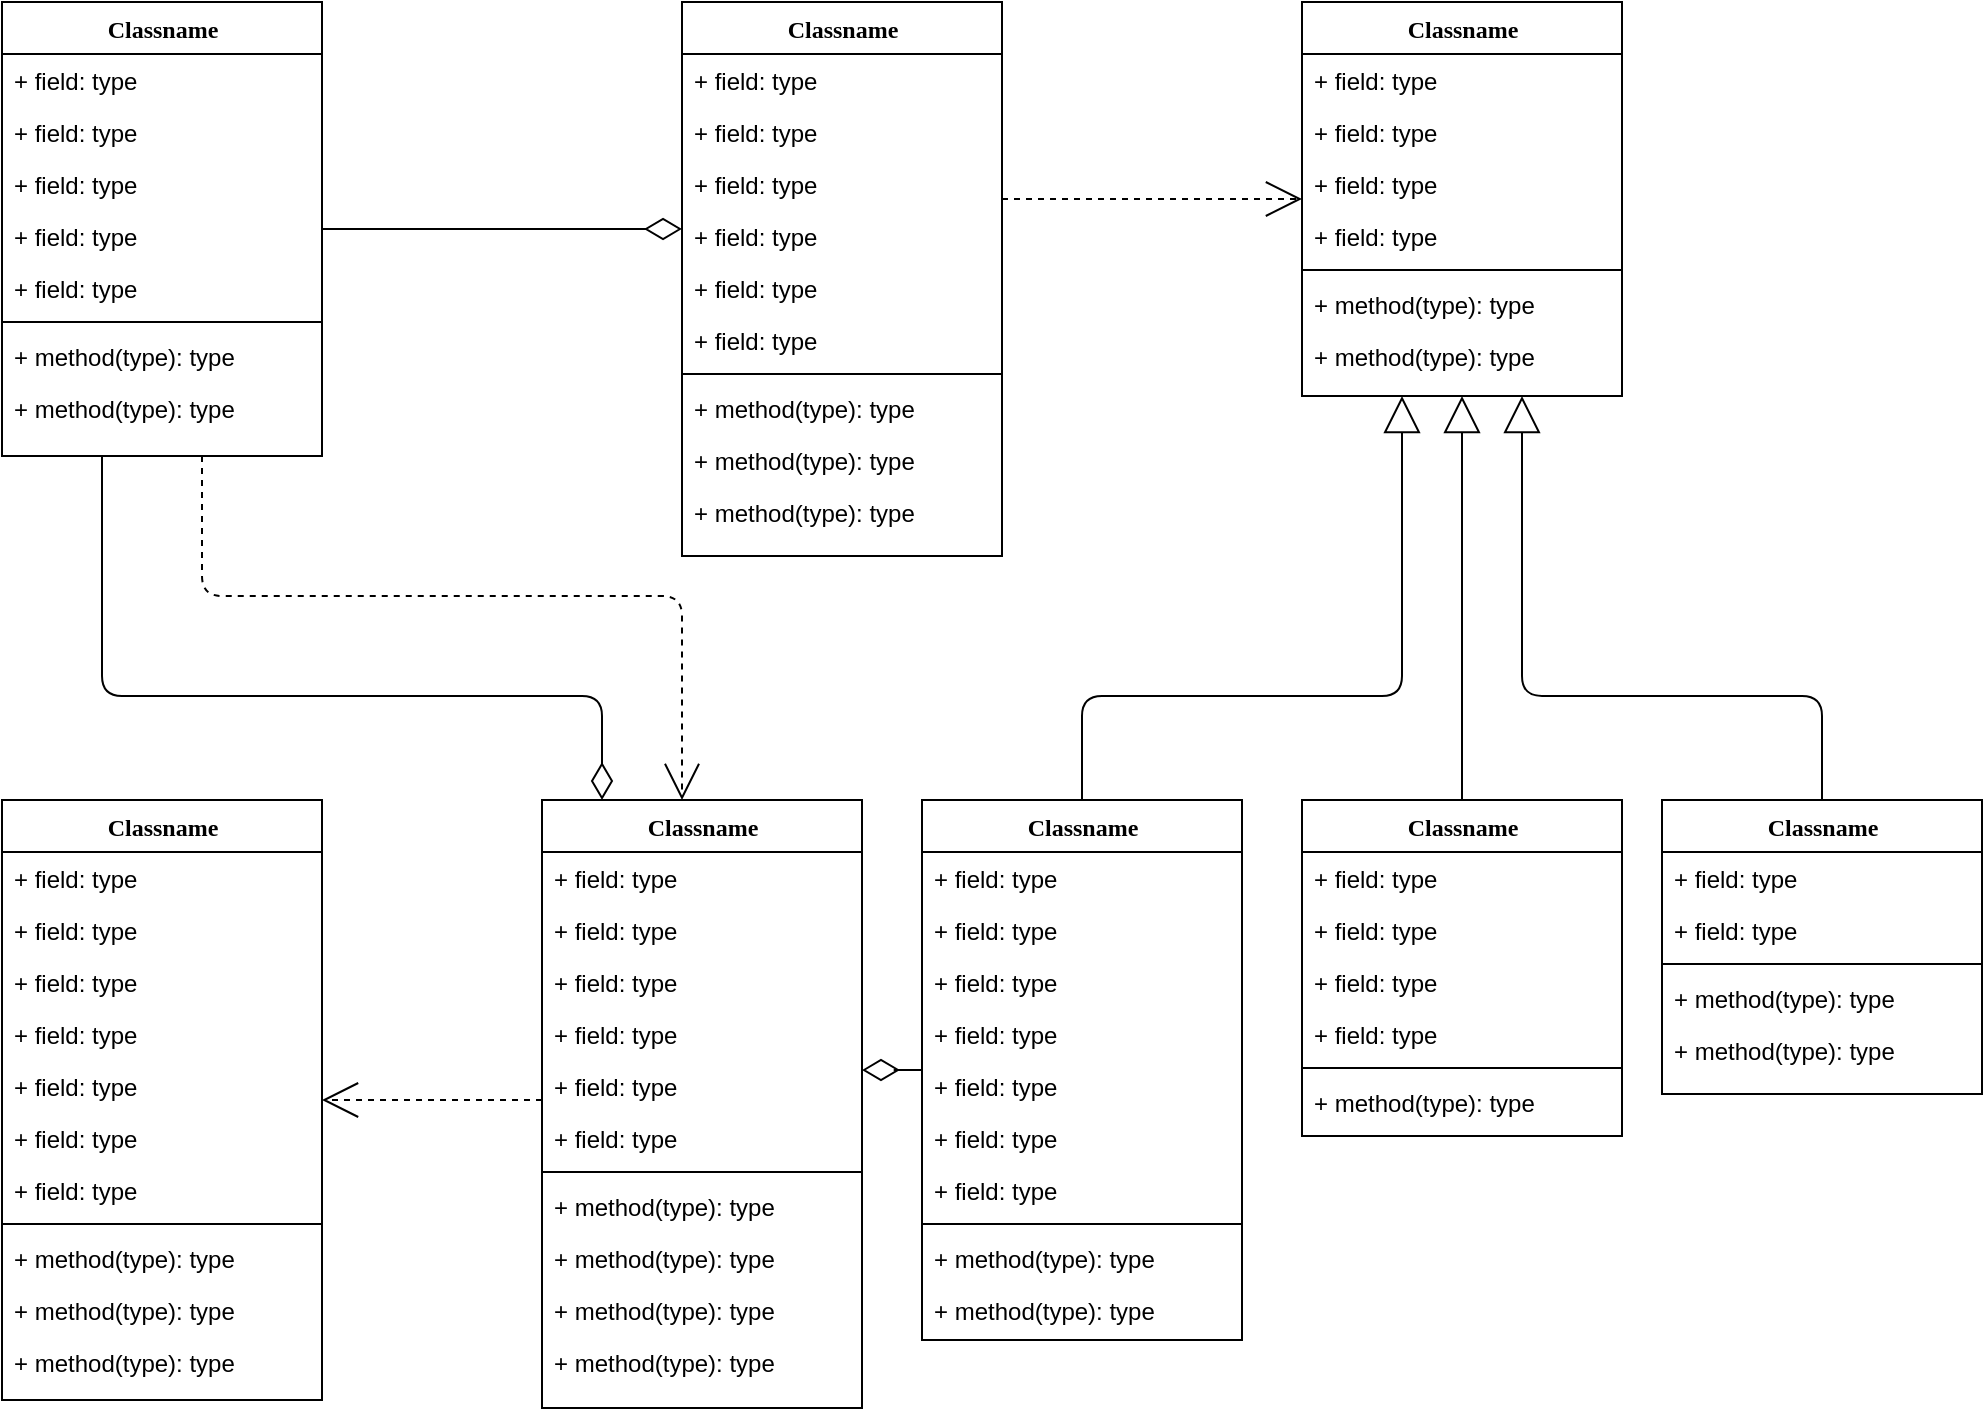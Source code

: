 <mxfile version="14.6.3" type="github" pages="4">
  <diagram name="Template" id="9f46799a-70d6-7492-0946-bef42562c5a5">
    <mxGraphModel dx="1422" dy="794" grid="1" gridSize="10" guides="1" tooltips="1" connect="1" arrows="1" fold="1" page="1" pageScale="1" pageWidth="1100" pageHeight="850" background="#ffffff" math="0" shadow="0">
      <root>
        <mxCell id="0" />
        <mxCell id="1" parent="0" />
        <mxCell id="78961159f06e98e8-123" style="edgeStyle=orthogonalEdgeStyle;html=1;labelBackgroundColor=none;startFill=0;startSize=8;endArrow=open;endFill=0;endSize=16;fontFamily=Verdana;fontSize=12;dashed=1;" parent="1" source="78961159f06e98e8-17" target="78961159f06e98e8-69" edge="1">
          <mxGeometry relative="1" as="geometry">
            <Array as="points">
              <mxPoint x="190" y="380" />
              <mxPoint x="430" y="380" />
            </Array>
          </mxGeometry>
        </mxCell>
        <mxCell id="78961159f06e98e8-124" style="edgeStyle=orthogonalEdgeStyle;html=1;labelBackgroundColor=none;startFill=0;startSize=8;endArrow=diamondThin;endFill=0;endSize=16;fontFamily=Verdana;fontSize=12;" parent="1" source="78961159f06e98e8-17" target="78961159f06e98e8-69" edge="1">
          <mxGeometry relative="1" as="geometry">
            <Array as="points">
              <mxPoint x="140" y="430" />
              <mxPoint x="390" y="430" />
            </Array>
          </mxGeometry>
        </mxCell>
        <mxCell id="78961159f06e98e8-17" value="Classname" style="swimlane;html=1;fontStyle=1;align=center;verticalAlign=top;childLayout=stackLayout;horizontal=1;startSize=26;horizontalStack=0;resizeParent=1;resizeLast=0;collapsible=1;marginBottom=0;swimlaneFillColor=#ffffff;rounded=0;shadow=0;comic=0;labelBackgroundColor=none;strokeWidth=1;fillColor=none;fontFamily=Verdana;fontSize=12" parent="1" vertex="1">
          <mxGeometry x="90" y="83" width="160" height="227" as="geometry" />
        </mxCell>
        <mxCell id="78961159f06e98e8-21" value="+ field: type" style="text;html=1;strokeColor=none;fillColor=none;align=left;verticalAlign=top;spacingLeft=4;spacingRight=4;whiteSpace=wrap;overflow=hidden;rotatable=0;points=[[0,0.5],[1,0.5]];portConstraint=eastwest;" parent="78961159f06e98e8-17" vertex="1">
          <mxGeometry y="26" width="160" height="26" as="geometry" />
        </mxCell>
        <mxCell id="78961159f06e98e8-23" value="+ field: type" style="text;html=1;strokeColor=none;fillColor=none;align=left;verticalAlign=top;spacingLeft=4;spacingRight=4;whiteSpace=wrap;overflow=hidden;rotatable=0;points=[[0,0.5],[1,0.5]];portConstraint=eastwest;" parent="78961159f06e98e8-17" vertex="1">
          <mxGeometry y="52" width="160" height="26" as="geometry" />
        </mxCell>
        <mxCell id="78961159f06e98e8-25" value="+ field: type" style="text;html=1;strokeColor=none;fillColor=none;align=left;verticalAlign=top;spacingLeft=4;spacingRight=4;whiteSpace=wrap;overflow=hidden;rotatable=0;points=[[0,0.5],[1,0.5]];portConstraint=eastwest;" parent="78961159f06e98e8-17" vertex="1">
          <mxGeometry y="78" width="160" height="26" as="geometry" />
        </mxCell>
        <mxCell id="78961159f06e98e8-26" value="+ field: type" style="text;html=1;strokeColor=none;fillColor=none;align=left;verticalAlign=top;spacingLeft=4;spacingRight=4;whiteSpace=wrap;overflow=hidden;rotatable=0;points=[[0,0.5],[1,0.5]];portConstraint=eastwest;" parent="78961159f06e98e8-17" vertex="1">
          <mxGeometry y="104" width="160" height="26" as="geometry" />
        </mxCell>
        <mxCell id="78961159f06e98e8-24" value="+ field: type" style="text;html=1;strokeColor=none;fillColor=none;align=left;verticalAlign=top;spacingLeft=4;spacingRight=4;whiteSpace=wrap;overflow=hidden;rotatable=0;points=[[0,0.5],[1,0.5]];portConstraint=eastwest;" parent="78961159f06e98e8-17" vertex="1">
          <mxGeometry y="130" width="160" height="26" as="geometry" />
        </mxCell>
        <mxCell id="78961159f06e98e8-19" value="" style="line;html=1;strokeWidth=1;fillColor=none;align=left;verticalAlign=middle;spacingTop=-1;spacingLeft=3;spacingRight=3;rotatable=0;labelPosition=right;points=[];portConstraint=eastwest;" parent="78961159f06e98e8-17" vertex="1">
          <mxGeometry y="156" width="160" height="8" as="geometry" />
        </mxCell>
        <mxCell id="78961159f06e98e8-20" value="+ method(type): type" style="text;html=1;strokeColor=none;fillColor=none;align=left;verticalAlign=top;spacingLeft=4;spacingRight=4;whiteSpace=wrap;overflow=hidden;rotatable=0;points=[[0,0.5],[1,0.5]];portConstraint=eastwest;" parent="78961159f06e98e8-17" vertex="1">
          <mxGeometry y="164" width="160" height="26" as="geometry" />
        </mxCell>
        <mxCell id="78961159f06e98e8-27" value="+ method(type): type" style="text;html=1;strokeColor=none;fillColor=none;align=left;verticalAlign=top;spacingLeft=4;spacingRight=4;whiteSpace=wrap;overflow=hidden;rotatable=0;points=[[0,0.5],[1,0.5]];portConstraint=eastwest;" parent="78961159f06e98e8-17" vertex="1">
          <mxGeometry y="190" width="160" height="26" as="geometry" />
        </mxCell>
        <mxCell id="78961159f06e98e8-122" style="edgeStyle=elbowEdgeStyle;html=1;labelBackgroundColor=none;startFill=0;startSize=8;endArrow=open;endFill=0;endSize=16;fontFamily=Verdana;fontSize=12;elbow=vertical;dashed=1;" parent="1" source="78961159f06e98e8-30" target="78961159f06e98e8-43" edge="1">
          <mxGeometry relative="1" as="geometry" />
        </mxCell>
        <mxCell id="78961159f06e98e8-30" value="Classname" style="swimlane;html=1;fontStyle=1;align=center;verticalAlign=top;childLayout=stackLayout;horizontal=1;startSize=26;horizontalStack=0;resizeParent=1;resizeLast=0;collapsible=1;marginBottom=0;swimlaneFillColor=#ffffff;rounded=0;shadow=0;comic=0;labelBackgroundColor=none;strokeWidth=1;fillColor=none;fontFamily=Verdana;fontSize=12" parent="1" vertex="1">
          <mxGeometry x="430" y="83" width="160" height="277" as="geometry" />
        </mxCell>
        <mxCell id="78961159f06e98e8-31" value="+ field: type" style="text;html=1;strokeColor=none;fillColor=none;align=left;verticalAlign=top;spacingLeft=4;spacingRight=4;whiteSpace=wrap;overflow=hidden;rotatable=0;points=[[0,0.5],[1,0.5]];portConstraint=eastwest;" parent="78961159f06e98e8-30" vertex="1">
          <mxGeometry y="26" width="160" height="26" as="geometry" />
        </mxCell>
        <mxCell id="78961159f06e98e8-32" value="+ field: type" style="text;html=1;strokeColor=none;fillColor=none;align=left;verticalAlign=top;spacingLeft=4;spacingRight=4;whiteSpace=wrap;overflow=hidden;rotatable=0;points=[[0,0.5],[1,0.5]];portConstraint=eastwest;" parent="78961159f06e98e8-30" vertex="1">
          <mxGeometry y="52" width="160" height="26" as="geometry" />
        </mxCell>
        <mxCell id="78961159f06e98e8-33" value="+ field: type" style="text;html=1;strokeColor=none;fillColor=none;align=left;verticalAlign=top;spacingLeft=4;spacingRight=4;whiteSpace=wrap;overflow=hidden;rotatable=0;points=[[0,0.5],[1,0.5]];portConstraint=eastwest;" parent="78961159f06e98e8-30" vertex="1">
          <mxGeometry y="78" width="160" height="26" as="geometry" />
        </mxCell>
        <mxCell id="78961159f06e98e8-34" value="+ field: type" style="text;html=1;strokeColor=none;fillColor=none;align=left;verticalAlign=top;spacingLeft=4;spacingRight=4;whiteSpace=wrap;overflow=hidden;rotatable=0;points=[[0,0.5],[1,0.5]];portConstraint=eastwest;" parent="78961159f06e98e8-30" vertex="1">
          <mxGeometry y="104" width="160" height="26" as="geometry" />
        </mxCell>
        <mxCell id="78961159f06e98e8-36" value="+ field: type" style="text;html=1;strokeColor=none;fillColor=none;align=left;verticalAlign=top;spacingLeft=4;spacingRight=4;whiteSpace=wrap;overflow=hidden;rotatable=0;points=[[0,0.5],[1,0.5]];portConstraint=eastwest;" parent="78961159f06e98e8-30" vertex="1">
          <mxGeometry y="130" width="160" height="26" as="geometry" />
        </mxCell>
        <mxCell id="78961159f06e98e8-37" value="+ field: type" style="text;html=1;strokeColor=none;fillColor=none;align=left;verticalAlign=top;spacingLeft=4;spacingRight=4;whiteSpace=wrap;overflow=hidden;rotatable=0;points=[[0,0.5],[1,0.5]];portConstraint=eastwest;" parent="78961159f06e98e8-30" vertex="1">
          <mxGeometry y="156" width="160" height="26" as="geometry" />
        </mxCell>
        <mxCell id="78961159f06e98e8-38" value="" style="line;html=1;strokeWidth=1;fillColor=none;align=left;verticalAlign=middle;spacingTop=-1;spacingLeft=3;spacingRight=3;rotatable=0;labelPosition=right;points=[];portConstraint=eastwest;" parent="78961159f06e98e8-30" vertex="1">
          <mxGeometry y="182" width="160" height="8" as="geometry" />
        </mxCell>
        <mxCell id="78961159f06e98e8-39" value="+ method(type): type" style="text;html=1;strokeColor=none;fillColor=none;align=left;verticalAlign=top;spacingLeft=4;spacingRight=4;whiteSpace=wrap;overflow=hidden;rotatable=0;points=[[0,0.5],[1,0.5]];portConstraint=eastwest;" parent="78961159f06e98e8-30" vertex="1">
          <mxGeometry y="190" width="160" height="26" as="geometry" />
        </mxCell>
        <mxCell id="78961159f06e98e8-40" value="+ method(type): type" style="text;html=1;strokeColor=none;fillColor=none;align=left;verticalAlign=top;spacingLeft=4;spacingRight=4;whiteSpace=wrap;overflow=hidden;rotatable=0;points=[[0,0.5],[1,0.5]];portConstraint=eastwest;" parent="78961159f06e98e8-30" vertex="1">
          <mxGeometry y="216" width="160" height="26" as="geometry" />
        </mxCell>
        <mxCell id="78961159f06e98e8-42" value="+ method(type): type" style="text;html=1;strokeColor=none;fillColor=none;align=left;verticalAlign=top;spacingLeft=4;spacingRight=4;whiteSpace=wrap;overflow=hidden;rotatable=0;points=[[0,0.5],[1,0.5]];portConstraint=eastwest;" parent="78961159f06e98e8-30" vertex="1">
          <mxGeometry y="242" width="160" height="26" as="geometry" />
        </mxCell>
        <mxCell id="78961159f06e98e8-43" value="Classname" style="swimlane;html=1;fontStyle=1;align=center;verticalAlign=top;childLayout=stackLayout;horizontal=1;startSize=26;horizontalStack=0;resizeParent=1;resizeLast=0;collapsible=1;marginBottom=0;swimlaneFillColor=#ffffff;rounded=0;shadow=0;comic=0;labelBackgroundColor=none;strokeWidth=1;fillColor=none;fontFamily=Verdana;fontSize=12" parent="1" vertex="1">
          <mxGeometry x="740" y="83" width="160" height="197" as="geometry" />
        </mxCell>
        <mxCell id="78961159f06e98e8-44" value="+ field: type" style="text;html=1;strokeColor=none;fillColor=none;align=left;verticalAlign=top;spacingLeft=4;spacingRight=4;whiteSpace=wrap;overflow=hidden;rotatable=0;points=[[0,0.5],[1,0.5]];portConstraint=eastwest;" parent="78961159f06e98e8-43" vertex="1">
          <mxGeometry y="26" width="160" height="26" as="geometry" />
        </mxCell>
        <mxCell id="78961159f06e98e8-45" value="+ field: type" style="text;html=1;strokeColor=none;fillColor=none;align=left;verticalAlign=top;spacingLeft=4;spacingRight=4;whiteSpace=wrap;overflow=hidden;rotatable=0;points=[[0,0.5],[1,0.5]];portConstraint=eastwest;" parent="78961159f06e98e8-43" vertex="1">
          <mxGeometry y="52" width="160" height="26" as="geometry" />
        </mxCell>
        <mxCell id="78961159f06e98e8-49" value="+ field: type" style="text;html=1;strokeColor=none;fillColor=none;align=left;verticalAlign=top;spacingLeft=4;spacingRight=4;whiteSpace=wrap;overflow=hidden;rotatable=0;points=[[0,0.5],[1,0.5]];portConstraint=eastwest;" parent="78961159f06e98e8-43" vertex="1">
          <mxGeometry y="78" width="160" height="26" as="geometry" />
        </mxCell>
        <mxCell id="78961159f06e98e8-50" value="+ field: type" style="text;html=1;strokeColor=none;fillColor=none;align=left;verticalAlign=top;spacingLeft=4;spacingRight=4;whiteSpace=wrap;overflow=hidden;rotatable=0;points=[[0,0.5],[1,0.5]];portConstraint=eastwest;" parent="78961159f06e98e8-43" vertex="1">
          <mxGeometry y="104" width="160" height="26" as="geometry" />
        </mxCell>
        <mxCell id="78961159f06e98e8-51" value="" style="line;html=1;strokeWidth=1;fillColor=none;align=left;verticalAlign=middle;spacingTop=-1;spacingLeft=3;spacingRight=3;rotatable=0;labelPosition=right;points=[];portConstraint=eastwest;" parent="78961159f06e98e8-43" vertex="1">
          <mxGeometry y="130" width="160" height="8" as="geometry" />
        </mxCell>
        <mxCell id="78961159f06e98e8-52" value="+ method(type): type" style="text;html=1;strokeColor=none;fillColor=none;align=left;verticalAlign=top;spacingLeft=4;spacingRight=4;whiteSpace=wrap;overflow=hidden;rotatable=0;points=[[0,0.5],[1,0.5]];portConstraint=eastwest;" parent="78961159f06e98e8-43" vertex="1">
          <mxGeometry y="138" width="160" height="26" as="geometry" />
        </mxCell>
        <mxCell id="78961159f06e98e8-53" value="+ method(type): type" style="text;html=1;strokeColor=none;fillColor=none;align=left;verticalAlign=top;spacingLeft=4;spacingRight=4;whiteSpace=wrap;overflow=hidden;rotatable=0;points=[[0,0.5],[1,0.5]];portConstraint=eastwest;" parent="78961159f06e98e8-43" vertex="1">
          <mxGeometry y="164" width="160" height="26" as="geometry" />
        </mxCell>
        <mxCell id="78961159f06e98e8-129" style="edgeStyle=elbowEdgeStyle;html=1;labelBackgroundColor=none;startFill=0;startSize=8;endArrow=open;endFill=0;endSize=16;fontFamily=Verdana;fontSize=12;elbow=vertical;dashed=1;" parent="1" source="78961159f06e98e8-69" target="78961159f06e98e8-56" edge="1">
          <mxGeometry relative="1" as="geometry" />
        </mxCell>
        <mxCell id="78961159f06e98e8-56" value="Classname" style="swimlane;html=1;fontStyle=1;align=center;verticalAlign=top;childLayout=stackLayout;horizontal=1;startSize=26;horizontalStack=0;resizeParent=1;resizeLast=0;collapsible=1;marginBottom=0;swimlaneFillColor=#ffffff;rounded=0;shadow=0;comic=0;labelBackgroundColor=none;strokeWidth=1;fillColor=none;fontFamily=Verdana;fontSize=12" parent="1" vertex="1">
          <mxGeometry x="90" y="482.0" width="160" height="300" as="geometry" />
        </mxCell>
        <mxCell id="78961159f06e98e8-57" value="+ field: type" style="text;html=1;strokeColor=none;fillColor=none;align=left;verticalAlign=top;spacingLeft=4;spacingRight=4;whiteSpace=wrap;overflow=hidden;rotatable=0;points=[[0,0.5],[1,0.5]];portConstraint=eastwest;" parent="78961159f06e98e8-56" vertex="1">
          <mxGeometry y="26" width="160" height="26" as="geometry" />
        </mxCell>
        <mxCell id="78961159f06e98e8-58" value="+ field: type" style="text;html=1;strokeColor=none;fillColor=none;align=left;verticalAlign=top;spacingLeft=4;spacingRight=4;whiteSpace=wrap;overflow=hidden;rotatable=0;points=[[0,0.5],[1,0.5]];portConstraint=eastwest;" parent="78961159f06e98e8-56" vertex="1">
          <mxGeometry y="52" width="160" height="26" as="geometry" />
        </mxCell>
        <mxCell id="78961159f06e98e8-59" value="+ field: type" style="text;html=1;strokeColor=none;fillColor=none;align=left;verticalAlign=top;spacingLeft=4;spacingRight=4;whiteSpace=wrap;overflow=hidden;rotatable=0;points=[[0,0.5],[1,0.5]];portConstraint=eastwest;" parent="78961159f06e98e8-56" vertex="1">
          <mxGeometry y="78" width="160" height="26" as="geometry" />
        </mxCell>
        <mxCell id="78961159f06e98e8-60" value="+ field: type" style="text;html=1;strokeColor=none;fillColor=none;align=left;verticalAlign=top;spacingLeft=4;spacingRight=4;whiteSpace=wrap;overflow=hidden;rotatable=0;points=[[0,0.5],[1,0.5]];portConstraint=eastwest;" parent="78961159f06e98e8-56" vertex="1">
          <mxGeometry y="104" width="160" height="26" as="geometry" />
        </mxCell>
        <mxCell id="78961159f06e98e8-61" value="+ field: type" style="text;html=1;strokeColor=none;fillColor=none;align=left;verticalAlign=top;spacingLeft=4;spacingRight=4;whiteSpace=wrap;overflow=hidden;rotatable=0;points=[[0,0.5],[1,0.5]];portConstraint=eastwest;" parent="78961159f06e98e8-56" vertex="1">
          <mxGeometry y="130" width="160" height="26" as="geometry" />
        </mxCell>
        <mxCell id="78961159f06e98e8-62" value="+ field: type" style="text;html=1;strokeColor=none;fillColor=none;align=left;verticalAlign=top;spacingLeft=4;spacingRight=4;whiteSpace=wrap;overflow=hidden;rotatable=0;points=[[0,0.5],[1,0.5]];portConstraint=eastwest;" parent="78961159f06e98e8-56" vertex="1">
          <mxGeometry y="156" width="160" height="26" as="geometry" />
        </mxCell>
        <mxCell id="78961159f06e98e8-63" value="+ field: type" style="text;html=1;strokeColor=none;fillColor=none;align=left;verticalAlign=top;spacingLeft=4;spacingRight=4;whiteSpace=wrap;overflow=hidden;rotatable=0;points=[[0,0.5],[1,0.5]];portConstraint=eastwest;" parent="78961159f06e98e8-56" vertex="1">
          <mxGeometry y="182" width="160" height="26" as="geometry" />
        </mxCell>
        <mxCell id="78961159f06e98e8-64" value="" style="line;html=1;strokeWidth=1;fillColor=none;align=left;verticalAlign=middle;spacingTop=-1;spacingLeft=3;spacingRight=3;rotatable=0;labelPosition=right;points=[];portConstraint=eastwest;" parent="78961159f06e98e8-56" vertex="1">
          <mxGeometry y="208" width="160" height="8" as="geometry" />
        </mxCell>
        <mxCell id="78961159f06e98e8-65" value="+ method(type): type" style="text;html=1;strokeColor=none;fillColor=none;align=left;verticalAlign=top;spacingLeft=4;spacingRight=4;whiteSpace=wrap;overflow=hidden;rotatable=0;points=[[0,0.5],[1,0.5]];portConstraint=eastwest;" parent="78961159f06e98e8-56" vertex="1">
          <mxGeometry y="216" width="160" height="26" as="geometry" />
        </mxCell>
        <mxCell id="78961159f06e98e8-66" value="+ method(type): type" style="text;html=1;strokeColor=none;fillColor=none;align=left;verticalAlign=top;spacingLeft=4;spacingRight=4;whiteSpace=wrap;overflow=hidden;rotatable=0;points=[[0,0.5],[1,0.5]];portConstraint=eastwest;" parent="78961159f06e98e8-56" vertex="1">
          <mxGeometry y="242" width="160" height="26" as="geometry" />
        </mxCell>
        <mxCell id="78961159f06e98e8-68" value="+ method(type): type" style="text;html=1;strokeColor=none;fillColor=none;align=left;verticalAlign=top;spacingLeft=4;spacingRight=4;whiteSpace=wrap;overflow=hidden;rotatable=0;points=[[0,0.5],[1,0.5]];portConstraint=eastwest;" parent="78961159f06e98e8-56" vertex="1">
          <mxGeometry y="268" width="160" height="26" as="geometry" />
        </mxCell>
        <mxCell id="78961159f06e98e8-130" style="edgeStyle=elbowEdgeStyle;html=1;labelBackgroundColor=none;startFill=0;startSize=8;endArrow=diamondThin;endFill=0;endSize=16;fontFamily=Verdana;fontSize=12;elbow=vertical;" parent="1" source="78961159f06e98e8-82" target="78961159f06e98e8-69" edge="1">
          <mxGeometry relative="1" as="geometry" />
        </mxCell>
        <mxCell id="78961159f06e98e8-69" value="Classname" style="swimlane;html=1;fontStyle=1;align=center;verticalAlign=top;childLayout=stackLayout;horizontal=1;startSize=26;horizontalStack=0;resizeParent=1;resizeLast=0;collapsible=1;marginBottom=0;swimlaneFillColor=#ffffff;rounded=0;shadow=0;comic=0;labelBackgroundColor=none;strokeWidth=1;fillColor=none;fontFamily=Verdana;fontSize=12" parent="1" vertex="1">
          <mxGeometry x="360" y="482.0" width="160" height="304" as="geometry" />
        </mxCell>
        <mxCell id="78961159f06e98e8-70" value="+ field: type" style="text;html=1;strokeColor=none;fillColor=none;align=left;verticalAlign=top;spacingLeft=4;spacingRight=4;whiteSpace=wrap;overflow=hidden;rotatable=0;points=[[0,0.5],[1,0.5]];portConstraint=eastwest;" parent="78961159f06e98e8-69" vertex="1">
          <mxGeometry y="26" width="160" height="26" as="geometry" />
        </mxCell>
        <mxCell id="78961159f06e98e8-71" value="+ field: type" style="text;html=1;strokeColor=none;fillColor=none;align=left;verticalAlign=top;spacingLeft=4;spacingRight=4;whiteSpace=wrap;overflow=hidden;rotatable=0;points=[[0,0.5],[1,0.5]];portConstraint=eastwest;" parent="78961159f06e98e8-69" vertex="1">
          <mxGeometry y="52" width="160" height="26" as="geometry" />
        </mxCell>
        <mxCell id="78961159f06e98e8-72" value="+ field: type" style="text;html=1;strokeColor=none;fillColor=none;align=left;verticalAlign=top;spacingLeft=4;spacingRight=4;whiteSpace=wrap;overflow=hidden;rotatable=0;points=[[0,0.5],[1,0.5]];portConstraint=eastwest;" parent="78961159f06e98e8-69" vertex="1">
          <mxGeometry y="78" width="160" height="26" as="geometry" />
        </mxCell>
        <mxCell id="78961159f06e98e8-74" value="+ field: type" style="text;html=1;strokeColor=none;fillColor=none;align=left;verticalAlign=top;spacingLeft=4;spacingRight=4;whiteSpace=wrap;overflow=hidden;rotatable=0;points=[[0,0.5],[1,0.5]];portConstraint=eastwest;" parent="78961159f06e98e8-69" vertex="1">
          <mxGeometry y="104" width="160" height="26" as="geometry" />
        </mxCell>
        <mxCell id="78961159f06e98e8-75" value="+ field: type" style="text;html=1;strokeColor=none;fillColor=none;align=left;verticalAlign=top;spacingLeft=4;spacingRight=4;whiteSpace=wrap;overflow=hidden;rotatable=0;points=[[0,0.5],[1,0.5]];portConstraint=eastwest;" parent="78961159f06e98e8-69" vertex="1">
          <mxGeometry y="130" width="160" height="26" as="geometry" />
        </mxCell>
        <mxCell id="78961159f06e98e8-76" value="+ field: type" style="text;html=1;strokeColor=none;fillColor=none;align=left;verticalAlign=top;spacingLeft=4;spacingRight=4;whiteSpace=wrap;overflow=hidden;rotatable=0;points=[[0,0.5],[1,0.5]];portConstraint=eastwest;" parent="78961159f06e98e8-69" vertex="1">
          <mxGeometry y="156" width="160" height="26" as="geometry" />
        </mxCell>
        <mxCell id="78961159f06e98e8-77" value="" style="line;html=1;strokeWidth=1;fillColor=none;align=left;verticalAlign=middle;spacingTop=-1;spacingLeft=3;spacingRight=3;rotatable=0;labelPosition=right;points=[];portConstraint=eastwest;" parent="78961159f06e98e8-69" vertex="1">
          <mxGeometry y="182" width="160" height="8" as="geometry" />
        </mxCell>
        <mxCell id="78961159f06e98e8-78" value="+ method(type): type" style="text;html=1;strokeColor=none;fillColor=none;align=left;verticalAlign=top;spacingLeft=4;spacingRight=4;whiteSpace=wrap;overflow=hidden;rotatable=0;points=[[0,0.5],[1,0.5]];portConstraint=eastwest;" parent="78961159f06e98e8-69" vertex="1">
          <mxGeometry y="190" width="160" height="26" as="geometry" />
        </mxCell>
        <mxCell id="78961159f06e98e8-79" value="+ method(type): type" style="text;html=1;strokeColor=none;fillColor=none;align=left;verticalAlign=top;spacingLeft=4;spacingRight=4;whiteSpace=wrap;overflow=hidden;rotatable=0;points=[[0,0.5],[1,0.5]];portConstraint=eastwest;" parent="78961159f06e98e8-69" vertex="1">
          <mxGeometry y="216" width="160" height="26" as="geometry" />
        </mxCell>
        <mxCell id="78961159f06e98e8-80" value="+ method(type): type" style="text;html=1;strokeColor=none;fillColor=none;align=left;verticalAlign=top;spacingLeft=4;spacingRight=4;whiteSpace=wrap;overflow=hidden;rotatable=0;points=[[0,0.5],[1,0.5]];portConstraint=eastwest;" parent="78961159f06e98e8-69" vertex="1">
          <mxGeometry y="242" width="160" height="26" as="geometry" />
        </mxCell>
        <mxCell id="78961159f06e98e8-81" value="+ method(type): type" style="text;html=1;strokeColor=none;fillColor=none;align=left;verticalAlign=top;spacingLeft=4;spacingRight=4;whiteSpace=wrap;overflow=hidden;rotatable=0;points=[[0,0.5],[1,0.5]];portConstraint=eastwest;" parent="78961159f06e98e8-69" vertex="1">
          <mxGeometry y="268" width="160" height="26" as="geometry" />
        </mxCell>
        <mxCell id="78961159f06e98e8-128" style="edgeStyle=orthogonalEdgeStyle;html=1;labelBackgroundColor=none;startFill=0;startSize=8;endArrow=block;endFill=0;endSize=16;fontFamily=Verdana;fontSize=12;" parent="1" source="78961159f06e98e8-82" target="78961159f06e98e8-43" edge="1">
          <mxGeometry relative="1" as="geometry">
            <Array as="points">
              <mxPoint x="630" y="430" />
              <mxPoint x="790" y="430" />
            </Array>
          </mxGeometry>
        </mxCell>
        <mxCell id="78961159f06e98e8-82" value="Classname" style="swimlane;html=1;fontStyle=1;align=center;verticalAlign=top;childLayout=stackLayout;horizontal=1;startSize=26;horizontalStack=0;resizeParent=1;resizeLast=0;collapsible=1;marginBottom=0;swimlaneFillColor=#ffffff;rounded=0;shadow=0;comic=0;labelBackgroundColor=none;strokeWidth=1;fillColor=none;fontFamily=Verdana;fontSize=12" parent="1" vertex="1">
          <mxGeometry x="550" y="482.0" width="160" height="270" as="geometry" />
        </mxCell>
        <mxCell id="78961159f06e98e8-83" value="+ field: type" style="text;html=1;strokeColor=none;fillColor=none;align=left;verticalAlign=top;spacingLeft=4;spacingRight=4;whiteSpace=wrap;overflow=hidden;rotatable=0;points=[[0,0.5],[1,0.5]];portConstraint=eastwest;" parent="78961159f06e98e8-82" vertex="1">
          <mxGeometry y="26" width="160" height="26" as="geometry" />
        </mxCell>
        <mxCell id="78961159f06e98e8-84" value="+ field: type" style="text;html=1;strokeColor=none;fillColor=none;align=left;verticalAlign=top;spacingLeft=4;spacingRight=4;whiteSpace=wrap;overflow=hidden;rotatable=0;points=[[0,0.5],[1,0.5]];portConstraint=eastwest;" parent="78961159f06e98e8-82" vertex="1">
          <mxGeometry y="52" width="160" height="26" as="geometry" />
        </mxCell>
        <mxCell id="78961159f06e98e8-85" value="+ field: type" style="text;html=1;strokeColor=none;fillColor=none;align=left;verticalAlign=top;spacingLeft=4;spacingRight=4;whiteSpace=wrap;overflow=hidden;rotatable=0;points=[[0,0.5],[1,0.5]];portConstraint=eastwest;" parent="78961159f06e98e8-82" vertex="1">
          <mxGeometry y="78" width="160" height="26" as="geometry" />
        </mxCell>
        <mxCell id="78961159f06e98e8-86" value="+ field: type" style="text;html=1;strokeColor=none;fillColor=none;align=left;verticalAlign=top;spacingLeft=4;spacingRight=4;whiteSpace=wrap;overflow=hidden;rotatable=0;points=[[0,0.5],[1,0.5]];portConstraint=eastwest;" parent="78961159f06e98e8-82" vertex="1">
          <mxGeometry y="104" width="160" height="26" as="geometry" />
        </mxCell>
        <mxCell id="78961159f06e98e8-87" value="+ field: type" style="text;html=1;strokeColor=none;fillColor=none;align=left;verticalAlign=top;spacingLeft=4;spacingRight=4;whiteSpace=wrap;overflow=hidden;rotatable=0;points=[[0,0.5],[1,0.5]];portConstraint=eastwest;" parent="78961159f06e98e8-82" vertex="1">
          <mxGeometry y="130" width="160" height="26" as="geometry" />
        </mxCell>
        <mxCell id="78961159f06e98e8-88" value="+ field: type" style="text;html=1;strokeColor=none;fillColor=none;align=left;verticalAlign=top;spacingLeft=4;spacingRight=4;whiteSpace=wrap;overflow=hidden;rotatable=0;points=[[0,0.5],[1,0.5]];portConstraint=eastwest;" parent="78961159f06e98e8-82" vertex="1">
          <mxGeometry y="156" width="160" height="26" as="geometry" />
        </mxCell>
        <mxCell id="78961159f06e98e8-89" value="+ field: type" style="text;html=1;strokeColor=none;fillColor=none;align=left;verticalAlign=top;spacingLeft=4;spacingRight=4;whiteSpace=wrap;overflow=hidden;rotatable=0;points=[[0,0.5],[1,0.5]];portConstraint=eastwest;" parent="78961159f06e98e8-82" vertex="1">
          <mxGeometry y="182" width="160" height="26" as="geometry" />
        </mxCell>
        <mxCell id="78961159f06e98e8-90" value="" style="line;html=1;strokeWidth=1;fillColor=none;align=left;verticalAlign=middle;spacingTop=-1;spacingLeft=3;spacingRight=3;rotatable=0;labelPosition=right;points=[];portConstraint=eastwest;" parent="78961159f06e98e8-82" vertex="1">
          <mxGeometry y="208" width="160" height="8" as="geometry" />
        </mxCell>
        <mxCell id="78961159f06e98e8-91" value="+ method(type): type" style="text;html=1;strokeColor=none;fillColor=none;align=left;verticalAlign=top;spacingLeft=4;spacingRight=4;whiteSpace=wrap;overflow=hidden;rotatable=0;points=[[0,0.5],[1,0.5]];portConstraint=eastwest;" parent="78961159f06e98e8-82" vertex="1">
          <mxGeometry y="216" width="160" height="26" as="geometry" />
        </mxCell>
        <mxCell id="78961159f06e98e8-94" value="+ method(type): type" style="text;html=1;strokeColor=none;fillColor=none;align=left;verticalAlign=top;spacingLeft=4;spacingRight=4;whiteSpace=wrap;overflow=hidden;rotatable=0;points=[[0,0.5],[1,0.5]];portConstraint=eastwest;" parent="78961159f06e98e8-82" vertex="1">
          <mxGeometry y="242" width="160" height="26" as="geometry" />
        </mxCell>
        <mxCell id="78961159f06e98e8-127" style="edgeStyle=orthogonalEdgeStyle;html=1;labelBackgroundColor=none;startFill=0;startSize=8;endArrow=block;endFill=0;endSize=16;fontFamily=Verdana;fontSize=12;" parent="1" source="78961159f06e98e8-95" target="78961159f06e98e8-43" edge="1">
          <mxGeometry relative="1" as="geometry" />
        </mxCell>
        <mxCell id="78961159f06e98e8-95" value="Classname" style="swimlane;html=1;fontStyle=1;align=center;verticalAlign=top;childLayout=stackLayout;horizontal=1;startSize=26;horizontalStack=0;resizeParent=1;resizeLast=0;collapsible=1;marginBottom=0;swimlaneFillColor=#ffffff;rounded=0;shadow=0;comic=0;labelBackgroundColor=none;strokeWidth=1;fillColor=none;fontFamily=Verdana;fontSize=12" parent="1" vertex="1">
          <mxGeometry x="740" y="482" width="160" height="168" as="geometry" />
        </mxCell>
        <mxCell id="78961159f06e98e8-96" value="+ field: type" style="text;html=1;strokeColor=none;fillColor=none;align=left;verticalAlign=top;spacingLeft=4;spacingRight=4;whiteSpace=wrap;overflow=hidden;rotatable=0;points=[[0,0.5],[1,0.5]];portConstraint=eastwest;" parent="78961159f06e98e8-95" vertex="1">
          <mxGeometry y="26" width="160" height="26" as="geometry" />
        </mxCell>
        <mxCell id="78961159f06e98e8-97" value="+ field: type" style="text;html=1;strokeColor=none;fillColor=none;align=left;verticalAlign=top;spacingLeft=4;spacingRight=4;whiteSpace=wrap;overflow=hidden;rotatable=0;points=[[0,0.5],[1,0.5]];portConstraint=eastwest;" parent="78961159f06e98e8-95" vertex="1">
          <mxGeometry y="52" width="160" height="26" as="geometry" />
        </mxCell>
        <mxCell id="78961159f06e98e8-98" value="+ field: type" style="text;html=1;strokeColor=none;fillColor=none;align=left;verticalAlign=top;spacingLeft=4;spacingRight=4;whiteSpace=wrap;overflow=hidden;rotatable=0;points=[[0,0.5],[1,0.5]];portConstraint=eastwest;" parent="78961159f06e98e8-95" vertex="1">
          <mxGeometry y="78" width="160" height="26" as="geometry" />
        </mxCell>
        <mxCell id="78961159f06e98e8-102" value="+ field: type" style="text;html=1;strokeColor=none;fillColor=none;align=left;verticalAlign=top;spacingLeft=4;spacingRight=4;whiteSpace=wrap;overflow=hidden;rotatable=0;points=[[0,0.5],[1,0.5]];portConstraint=eastwest;" parent="78961159f06e98e8-95" vertex="1">
          <mxGeometry y="104" width="160" height="26" as="geometry" />
        </mxCell>
        <mxCell id="78961159f06e98e8-103" value="" style="line;html=1;strokeWidth=1;fillColor=none;align=left;verticalAlign=middle;spacingTop=-1;spacingLeft=3;spacingRight=3;rotatable=0;labelPosition=right;points=[];portConstraint=eastwest;" parent="78961159f06e98e8-95" vertex="1">
          <mxGeometry y="130" width="160" height="8" as="geometry" />
        </mxCell>
        <mxCell id="78961159f06e98e8-104" value="+ method(type): type" style="text;html=1;strokeColor=none;fillColor=none;align=left;verticalAlign=top;spacingLeft=4;spacingRight=4;whiteSpace=wrap;overflow=hidden;rotatable=0;points=[[0,0.5],[1,0.5]];portConstraint=eastwest;" parent="78961159f06e98e8-95" vertex="1">
          <mxGeometry y="138" width="160" height="26" as="geometry" />
        </mxCell>
        <mxCell id="78961159f06e98e8-126" style="edgeStyle=orthogonalEdgeStyle;html=1;labelBackgroundColor=none;startFill=0;startSize=8;endArrow=block;endFill=0;endSize=16;fontFamily=Verdana;fontSize=12;" parent="1" source="78961159f06e98e8-108" target="78961159f06e98e8-43" edge="1">
          <mxGeometry relative="1" as="geometry">
            <Array as="points">
              <mxPoint x="1000" y="430" />
              <mxPoint x="850" y="430" />
            </Array>
          </mxGeometry>
        </mxCell>
        <mxCell id="78961159f06e98e8-108" value="Classname" style="swimlane;html=1;fontStyle=1;align=center;verticalAlign=top;childLayout=stackLayout;horizontal=1;startSize=26;horizontalStack=0;resizeParent=1;resizeLast=0;collapsible=1;marginBottom=0;swimlaneFillColor=#ffffff;rounded=0;shadow=0;comic=0;labelBackgroundColor=none;strokeWidth=1;fillColor=none;fontFamily=Verdana;fontSize=12" parent="1" vertex="1">
          <mxGeometry x="920" y="482.0" width="160" height="147" as="geometry" />
        </mxCell>
        <mxCell id="78961159f06e98e8-109" value="+ field: type" style="text;html=1;strokeColor=none;fillColor=none;align=left;verticalAlign=top;spacingLeft=4;spacingRight=4;whiteSpace=wrap;overflow=hidden;rotatable=0;points=[[0,0.5],[1,0.5]];portConstraint=eastwest;" parent="78961159f06e98e8-108" vertex="1">
          <mxGeometry y="26" width="160" height="26" as="geometry" />
        </mxCell>
        <mxCell id="78961159f06e98e8-110" value="+ field: type" style="text;html=1;strokeColor=none;fillColor=none;align=left;verticalAlign=top;spacingLeft=4;spacingRight=4;whiteSpace=wrap;overflow=hidden;rotatable=0;points=[[0,0.5],[1,0.5]];portConstraint=eastwest;" parent="78961159f06e98e8-108" vertex="1">
          <mxGeometry y="52" width="160" height="26" as="geometry" />
        </mxCell>
        <mxCell id="78961159f06e98e8-116" value="" style="line;html=1;strokeWidth=1;fillColor=none;align=left;verticalAlign=middle;spacingTop=-1;spacingLeft=3;spacingRight=3;rotatable=0;labelPosition=right;points=[];portConstraint=eastwest;" parent="78961159f06e98e8-108" vertex="1">
          <mxGeometry y="78" width="160" height="8" as="geometry" />
        </mxCell>
        <mxCell id="78961159f06e98e8-117" value="+ method(type): type" style="text;html=1;strokeColor=none;fillColor=none;align=left;verticalAlign=top;spacingLeft=4;spacingRight=4;whiteSpace=wrap;overflow=hidden;rotatable=0;points=[[0,0.5],[1,0.5]];portConstraint=eastwest;" parent="78961159f06e98e8-108" vertex="1">
          <mxGeometry y="86" width="160" height="26" as="geometry" />
        </mxCell>
        <mxCell id="78961159f06e98e8-120" value="+ method(type): type" style="text;html=1;strokeColor=none;fillColor=none;align=left;verticalAlign=top;spacingLeft=4;spacingRight=4;whiteSpace=wrap;overflow=hidden;rotatable=0;points=[[0,0.5],[1,0.5]];portConstraint=eastwest;" parent="78961159f06e98e8-108" vertex="1">
          <mxGeometry y="112" width="160" height="26" as="geometry" />
        </mxCell>
        <mxCell id="78961159f06e98e8-121" style="edgeStyle=elbowEdgeStyle;html=1;labelBackgroundColor=none;startFill=0;startSize=8;endArrow=diamondThin;endFill=0;endSize=16;fontFamily=Verdana;fontSize=12;elbow=vertical;" parent="1" source="78961159f06e98e8-17" target="78961159f06e98e8-30" edge="1">
          <mxGeometry relative="1" as="geometry">
            <mxPoint x="250" y="259.882" as="sourcePoint" />
          </mxGeometry>
        </mxCell>
      </root>
    </mxGraphModel>
  </diagram>
  <diagram name="ConfigDiagram" id="it3jxa8ALxvj-DirhXka">
    <mxGraphModel dx="1422" dy="794" grid="1" gridSize="10" guides="1" tooltips="1" connect="1" arrows="1" fold="1" page="1" pageScale="1" pageWidth="1100" pageHeight="850" background="#ffffff" math="0" shadow="0">
      <root>
        <mxCell id="PwobMni_NIwvI2FV7H13-0" />
        <mxCell id="PwobMni_NIwvI2FV7H13-1" parent="PwobMni_NIwvI2FV7H13-0" />
        <mxCell id="PwobMni_NIwvI2FV7H13-25" value="ConsumerConfig" style="swimlane;html=1;fontStyle=1;align=center;verticalAlign=top;childLayout=stackLayout;horizontal=1;startSize=26;horizontalStack=0;resizeParent=1;resizeLast=0;collapsible=1;marginBottom=0;swimlaneFillColor=#ffffff;rounded=0;shadow=0;comic=0;labelBackgroundColor=none;strokeWidth=1;fillColor=none;fontFamily=Verdana;fontSize=12" parent="PwobMni_NIwvI2FV7H13-1" vertex="1">
          <mxGeometry x="80" y="60" width="160" height="150" as="geometry" />
        </mxCell>
        <mxCell id="PwobMni_NIwvI2FV7H13-26" value="+ BootstrapServers" style="text;html=1;strokeColor=none;fillColor=none;align=left;verticalAlign=top;spacingLeft=4;spacingRight=4;whiteSpace=wrap;overflow=hidden;rotatable=0;points=[[0,0.5],[1,0.5]];portConstraint=eastwest;" parent="PwobMni_NIwvI2FV7H13-25" vertex="1">
          <mxGeometry y="26" width="160" height="26" as="geometry" />
        </mxCell>
        <mxCell id="PwobMni_NIwvI2FV7H13-27" value="+ GroupId" style="text;html=1;strokeColor=none;fillColor=none;align=left;verticalAlign=top;spacingLeft=4;spacingRight=4;whiteSpace=wrap;overflow=hidden;rotatable=0;points=[[0,0.5],[1,0.5]];portConstraint=eastwest;" parent="PwobMni_NIwvI2FV7H13-25" vertex="1">
          <mxGeometry y="52" width="160" height="26" as="geometry" />
        </mxCell>
        <mxCell id="PwobMni_NIwvI2FV7H13-28" value="+ EnableAutoCommit" style="text;html=1;strokeColor=none;fillColor=none;align=left;verticalAlign=top;spacingLeft=4;spacingRight=4;whiteSpace=wrap;overflow=hidden;rotatable=0;points=[[0,0.5],[1,0.5]];portConstraint=eastwest;" parent="PwobMni_NIwvI2FV7H13-25" vertex="1">
          <mxGeometry y="78" width="160" height="26" as="geometry" />
        </mxCell>
        <mxCell id="PwobMni_NIwvI2FV7H13-29" value="+ Другие параметры ConsumerConfig" style="text;html=1;strokeColor=none;fillColor=none;align=left;verticalAlign=top;spacingLeft=4;spacingRight=4;whiteSpace=wrap;overflow=hidden;rotatable=0;points=[[0,0.5],[1,0.5]];portConstraint=eastwest;" parent="PwobMni_NIwvI2FV7H13-25" vertex="1">
          <mxGeometry y="104" width="160" height="46" as="geometry" />
        </mxCell>
        <mxCell id="PwobMni_NIwvI2FV7H13-71" style="edgeStyle=orthogonalEdgeStyle;html=1;labelBackgroundColor=none;startFill=0;startSize=8;endArrow=block;endFill=0;endSize=16;fontFamily=Verdana;fontSize=12;" parent="PwobMni_NIwvI2FV7H13-1" source="PwobMni_NIwvI2FV7H13-72" target="PwobMni_NIwvI2FV7H13-25" edge="1">
          <mxGeometry relative="1" as="geometry" />
        </mxCell>
        <mxCell id="PwobMni_NIwvI2FV7H13-72" value="KafkaToolConfig" style="swimlane;html=1;fontStyle=1;align=center;verticalAlign=top;childLayout=stackLayout;horizontal=1;startSize=26;horizontalStack=0;resizeParent=1;resizeLast=0;collapsible=1;marginBottom=0;swimlaneFillColor=#ffffff;rounded=0;shadow=0;comic=0;labelBackgroundColor=none;strokeWidth=1;fillColor=none;fontFamily=Verdana;fontSize=12" parent="PwobMni_NIwvI2FV7H13-1" vertex="1">
          <mxGeometry x="520" y="65" width="240" height="140" as="geometry" />
        </mxCell>
        <mxCell id="PwobMni_NIwvI2FV7H13-73" value="+ Publish: KafkaProducersConfig" style="text;html=1;strokeColor=none;fillColor=none;align=left;verticalAlign=top;spacingLeft=4;spacingRight=4;whiteSpace=wrap;overflow=hidden;rotatable=0;points=[[0,0.5],[1,0.5]];portConstraint=eastwest;" parent="PwobMni_NIwvI2FV7H13-72" vertex="1">
          <mxGeometry y="26" width="240" height="26" as="geometry" />
        </mxCell>
        <mxCell id="PwobMni_NIwvI2FV7H13-74" value="+ Subscribe: KafkaConsumersConfig" style="text;html=1;strokeColor=none;fillColor=none;align=left;verticalAlign=top;spacingLeft=4;spacingRight=4;whiteSpace=wrap;overflow=hidden;rotatable=0;points=[[0,0.5],[1,0.5]];portConstraint=eastwest;" parent="PwobMni_NIwvI2FV7H13-72" vertex="1">
          <mxGeometry y="52" width="240" height="26" as="geometry" />
        </mxCell>
        <mxCell id="PwobMni_NIwvI2FV7H13-75" value="+ OnErrorReconnectTimeout: TimeSpan" style="text;html=1;strokeColor=none;fillColor=none;align=left;verticalAlign=top;spacingLeft=4;spacingRight=4;whiteSpace=wrap;overflow=hidden;rotatable=0;points=[[0,0.5],[1,0.5]];portConstraint=eastwest;" parent="PwobMni_NIwvI2FV7H13-72" vertex="1">
          <mxGeometry y="78" width="240" height="26" as="geometry" />
        </mxCell>
        <mxCell id="PwobMni_NIwvI2FV7H13-76" value="+ GetMetadataTimeout: TimeSpan" style="text;html=1;strokeColor=none;fillColor=none;align=left;verticalAlign=top;spacingLeft=4;spacingRight=4;whiteSpace=wrap;overflow=hidden;rotatable=0;points=[[0,0.5],[1,0.5]];portConstraint=eastwest;" parent="PwobMni_NIwvI2FV7H13-72" vertex="1">
          <mxGeometry y="104" width="240" height="26" as="geometry" />
        </mxCell>
        <mxCell id="R2fvmhcBq8IdJ8j4EofI-0" value="KafkaProducersConfig" style="swimlane;html=1;fontStyle=1;align=center;verticalAlign=top;childLayout=stackLayout;horizontal=1;startSize=26;horizontalStack=0;resizeParent=1;resizeLast=0;collapsible=1;marginBottom=0;swimlaneFillColor=#ffffff;rounded=0;shadow=0;comic=0;labelBackgroundColor=none;strokeWidth=1;fillColor=none;fontFamily=Verdana;fontSize=12" parent="PwobMni_NIwvI2FV7H13-1" vertex="1">
          <mxGeometry x="330" y="310" width="250" height="90" as="geometry" />
        </mxCell>
        <mxCell id="R2fvmhcBq8IdJ8j4EofI-1" value="+ Producers: List&amp;lt;KafkaProducerConfig&amp;gt;" style="text;html=1;strokeColor=none;fillColor=none;align=left;verticalAlign=top;spacingLeft=4;spacingRight=4;whiteSpace=wrap;overflow=hidden;rotatable=0;points=[[0,0.5],[1,0.5]];portConstraint=eastwest;" parent="R2fvmhcBq8IdJ8j4EofI-0" vertex="1">
          <mxGeometry y="26" width="250" height="26" as="geometry" />
        </mxCell>
        <mxCell id="R2fvmhcBq8IdJ8j4EofI-2" value="+ ExceptionOnMissingConsumer: bool" style="text;html=1;strokeColor=none;fillColor=none;align=left;verticalAlign=top;spacingLeft=4;spacingRight=4;whiteSpace=wrap;overflow=hidden;rotatable=0;points=[[0,0.5],[1,0.5]];portConstraint=eastwest;" parent="R2fvmhcBq8IdJ8j4EofI-0" vertex="1">
          <mxGeometry y="52" width="250" height="26" as="geometry" />
        </mxCell>
        <mxCell id="R2fvmhcBq8IdJ8j4EofI-6" value="KafkaProducerConfig" style="swimlane;html=1;fontStyle=1;align=center;verticalAlign=top;childLayout=stackLayout;horizontal=1;startSize=26;horizontalStack=0;resizeParent=1;resizeLast=0;collapsible=1;marginBottom=0;swimlaneFillColor=#ffffff;rounded=0;shadow=0;comic=0;labelBackgroundColor=none;strokeWidth=1;fillColor=none;fontFamily=Verdana;fontSize=12" parent="PwobMni_NIwvI2FV7H13-1" vertex="1">
          <mxGeometry x="330" y="470" width="250" height="80" as="geometry" />
        </mxCell>
        <mxCell id="R2fvmhcBq8IdJ8j4EofI-7" value="+ Topics: string[]" style="text;html=1;strokeColor=none;fillColor=none;align=left;verticalAlign=top;spacingLeft=4;spacingRight=4;whiteSpace=wrap;overflow=hidden;rotatable=0;points=[[0,0.5],[1,0.5]];portConstraint=eastwest;" parent="R2fvmhcBq8IdJ8j4EofI-6" vertex="1">
          <mxGeometry y="26" width="250" height="26" as="geometry" />
        </mxCell>
        <mxCell id="R2fvmhcBq8IdJ8j4EofI-8" value="+ Service: string" style="text;html=1;strokeColor=none;fillColor=none;align=left;verticalAlign=top;spacingLeft=4;spacingRight=4;whiteSpace=wrap;overflow=hidden;rotatable=0;points=[[0,0.5],[1,0.5]];portConstraint=eastwest;" parent="R2fvmhcBq8IdJ8j4EofI-6" vertex="1">
          <mxGeometry y="52" width="250" height="26" as="geometry" />
        </mxCell>
        <mxCell id="q0IkWecv40usQDvX3mP8-0" style="edgeStyle=elbowEdgeStyle;html=1;labelBackgroundColor=none;startFill=0;startSize=8;endArrow=open;endFill=0;endSize=16;fontFamily=Verdana;fontSize=12;elbow=vertical;dashed=1;" parent="PwobMni_NIwvI2FV7H13-1" source="PwobMni_NIwvI2FV7H13-72" target="R2fvmhcBq8IdJ8j4EofI-0" edge="1">
          <mxGeometry relative="1" as="geometry">
            <mxPoint x="640" y="374" as="sourcePoint" />
            <mxPoint x="625" y="545" as="targetPoint" />
          </mxGeometry>
        </mxCell>
        <mxCell id="q0IkWecv40usQDvX3mP8-1" style="edgeStyle=elbowEdgeStyle;html=1;labelBackgroundColor=none;startFill=0;startSize=8;endArrow=open;endFill=0;endSize=16;fontFamily=Verdana;fontSize=12;elbow=vertical;dashed=1;" parent="PwobMni_NIwvI2FV7H13-1" source="R2fvmhcBq8IdJ8j4EofI-0" target="R2fvmhcBq8IdJ8j4EofI-6" edge="1">
          <mxGeometry relative="1" as="geometry">
            <mxPoint x="510" y="260" as="sourcePoint" />
            <mxPoint x="650" y="260" as="targetPoint" />
          </mxGeometry>
        </mxCell>
        <mxCell id="q0IkWecv40usQDvX3mP8-2" value="KafkaConsumersConfig" style="swimlane;html=1;fontStyle=1;align=center;verticalAlign=top;childLayout=stackLayout;horizontal=1;startSize=26;horizontalStack=0;resizeParent=1;resizeLast=0;collapsible=1;marginBottom=0;swimlaneFillColor=#ffffff;rounded=0;shadow=0;comic=0;labelBackgroundColor=none;strokeWidth=1;fillColor=none;fontFamily=Verdana;fontSize=12" parent="PwobMni_NIwvI2FV7H13-1" vertex="1">
          <mxGeometry x="690" y="310" width="270" height="90" as="geometry" />
        </mxCell>
        <mxCell id="q0IkWecv40usQDvX3mP8-3" value="+ Consumers: List&amp;lt;KafkaConsumerConfig&amp;gt;" style="text;html=1;strokeColor=none;fillColor=none;align=left;verticalAlign=top;spacingLeft=4;spacingRight=4;whiteSpace=wrap;overflow=hidden;rotatable=0;points=[[0,0.5],[1,0.5]];portConstraint=eastwest;" parent="q0IkWecv40usQDvX3mP8-2" vertex="1">
          <mxGeometry y="26" width="270" height="26" as="geometry" />
        </mxCell>
        <mxCell id="q0IkWecv40usQDvX3mP8-4" value="+ ExceptionOnMissingConsumer: bool" style="text;html=1;strokeColor=none;fillColor=none;align=left;verticalAlign=top;spacingLeft=4;spacingRight=4;whiteSpace=wrap;overflow=hidden;rotatable=0;points=[[0,0.5],[1,0.5]];portConstraint=eastwest;" parent="q0IkWecv40usQDvX3mP8-2" vertex="1">
          <mxGeometry y="52" width="270" height="26" as="geometry" />
        </mxCell>
        <mxCell id="q0IkWecv40usQDvX3mP8-8" value="KafkaConsumerConfig" style="swimlane;html=1;fontStyle=1;align=center;verticalAlign=top;childLayout=stackLayout;horizontal=1;startSize=26;horizontalStack=0;resizeParent=1;resizeLast=0;collapsible=1;marginBottom=0;swimlaneFillColor=#ffffff;rounded=0;shadow=0;comic=0;labelBackgroundColor=none;strokeWidth=1;fillColor=none;fontFamily=Verdana;fontSize=12" parent="PwobMni_NIwvI2FV7H13-1" vertex="1">
          <mxGeometry x="690" y="470" width="270" height="109" as="geometry" />
        </mxCell>
        <mxCell id="q0IkWecv40usQDvX3mP8-9" value="+ Topic: string" style="text;html=1;strokeColor=none;fillColor=none;align=left;verticalAlign=top;spacingLeft=4;spacingRight=4;whiteSpace=wrap;overflow=hidden;rotatable=0;points=[[0,0.5],[1,0.5]];portConstraint=eastwest;" parent="q0IkWecv40usQDvX3mP8-8" vertex="1">
          <mxGeometry y="26" width="270" height="26" as="geometry" />
        </mxCell>
        <mxCell id="q0IkWecv40usQDvX3mP8-10" value="+ Service: string" style="text;html=1;strokeColor=none;fillColor=none;align=left;verticalAlign=top;spacingLeft=4;spacingRight=4;whiteSpace=wrap;overflow=hidden;rotatable=0;points=[[0,0.5],[1,0.5]];portConstraint=eastwest;" parent="q0IkWecv40usQDvX3mP8-8" vertex="1">
          <mxGeometry y="52" width="270" height="26" as="geometry" />
        </mxCell>
        <mxCell id="q0IkWecv40usQDvX3mP8-14" value="+ IsTransient: bool" style="text;html=1;strokeColor=none;fillColor=none;align=left;verticalAlign=top;spacingLeft=4;spacingRight=4;whiteSpace=wrap;overflow=hidden;rotatable=0;points=[[0,0.5],[1,0.5]];portConstraint=eastwest;" parent="q0IkWecv40usQDvX3mP8-8" vertex="1">
          <mxGeometry y="78" width="270" height="26" as="geometry" />
        </mxCell>
        <mxCell id="q0IkWecv40usQDvX3mP8-15" style="edgeStyle=elbowEdgeStyle;html=1;labelBackgroundColor=none;startFill=0;startSize=8;endArrow=open;endFill=0;endSize=16;fontFamily=Verdana;fontSize=12;elbow=vertical;dashed=1;" parent="PwobMni_NIwvI2FV7H13-1" source="PwobMni_NIwvI2FV7H13-72" target="q0IkWecv40usQDvX3mP8-2" edge="1">
          <mxGeometry relative="1" as="geometry">
            <mxPoint x="460" y="260" as="sourcePoint" />
            <mxPoint x="600" y="260" as="targetPoint" />
          </mxGeometry>
        </mxCell>
        <mxCell id="q0IkWecv40usQDvX3mP8-16" style="edgeStyle=elbowEdgeStyle;html=1;labelBackgroundColor=none;startFill=0;startSize=8;endArrow=open;endFill=0;endSize=16;fontFamily=Verdana;fontSize=12;elbow=vertical;dashed=1;" parent="PwobMni_NIwvI2FV7H13-1" source="q0IkWecv40usQDvX3mP8-2" target="q0IkWecv40usQDvX3mP8-8" edge="1">
          <mxGeometry relative="1" as="geometry">
            <mxPoint x="500" y="260" as="sourcePoint" />
            <mxPoint x="640" y="260" as="targetPoint" />
          </mxGeometry>
        </mxCell>
        <mxCell id="q0IkWecv40usQDvX3mP8-18" value="" style="rounded=0;whiteSpace=wrap;html=1;fillColor=#a0522d;strokeColor=#6D1F00;fontColor=#ffffff;opacity=10;" parent="PwobMni_NIwvI2FV7H13-1" vertex="1">
          <mxGeometry x="40" y="20" width="240" height="320" as="geometry" />
        </mxCell>
        <mxCell id="q0IkWecv40usQDvX3mP8-19" value="Класс библиотеки Confluence Kafka" style="text;html=1;strokeColor=none;fillColor=none;align=center;verticalAlign=middle;whiteSpace=wrap;rounded=0;opacity=10;fontStyle=1" parent="PwobMni_NIwvI2FV7H13-1" vertex="1">
          <mxGeometry x="75" y="230" width="185" height="50" as="geometry" />
        </mxCell>
      </root>
    </mxGraphModel>
  </diagram>
  <diagram name="ProducerDiagram" id="0Kg_4aKg_u40D094Kgqn">
    <mxGraphModel dx="1422" dy="794" grid="1" gridSize="10" guides="1" tooltips="1" connect="1" arrows="1" fold="1" page="1" pageScale="1" pageWidth="1100" pageHeight="850" background="#ffffff" math="0" shadow="0">
      <root>
        <mxCell id="E4VCP8QjDPE0dmyWw5uZ-0" />
        <mxCell id="E4VCP8QjDPE0dmyWw5uZ-1" parent="E4VCP8QjDPE0dmyWw5uZ-0" />
        <mxCell id="scK8j_k5N29yVf3GczhY-0" value="KafkaSimpleProducer" style="swimlane;html=1;fontStyle=1;align=center;verticalAlign=top;childLayout=stackLayout;horizontal=1;startSize=26;horizontalStack=0;resizeParent=1;resizeLast=0;collapsible=1;marginBottom=0;swimlaneFillColor=#ffffff;rounded=0;shadow=0;comic=0;labelBackgroundColor=none;strokeWidth=1;fillColor=none;fontFamily=Verdana;fontSize=12" vertex="1" parent="E4VCP8QjDPE0dmyWw5uZ-1">
          <mxGeometry x="50" y="80" width="340" height="150" as="geometry">
            <mxRectangle x="780" y="70.0" width="100" height="26" as="alternateBounds" />
          </mxGeometry>
        </mxCell>
        <mxCell id="scK8j_k5N29yVf3GczhY-4" value="&lt;span&gt;+ SendMessage&amp;lt;T&amp;gt;(T, string): void&lt;/span&gt;" style="text;html=1;strokeColor=none;fillColor=none;align=left;verticalAlign=top;spacingLeft=4;spacingRight=4;whiteSpace=wrap;overflow=hidden;rotatable=0;points=[[0,0.5],[1,0.5]];portConstraint=eastwest;" vertex="1" parent="scK8j_k5N29yVf3GczhY-0">
          <mxGeometry y="26" width="340" height="26" as="geometry" />
        </mxCell>
        <mxCell id="scK8j_k5N29yVf3GczhY-5" value="&lt;span&gt;+ SendMessageAsync&amp;lt;T&amp;gt;(T, string):&amp;nbsp;&lt;/span&gt;Task" style="text;html=1;strokeColor=none;fillColor=none;align=left;verticalAlign=top;spacingLeft=4;spacingRight=4;whiteSpace=wrap;overflow=hidden;rotatable=0;points=[[0,0.5],[1,0.5]];portConstraint=eastwest;" vertex="1" parent="scK8j_k5N29yVf3GczhY-0">
          <mxGeometry y="52" width="340" height="26" as="geometry" />
        </mxCell>
        <mxCell id="scK8j_k5N29yVf3GczhY-30" value="&lt;span&gt;+ SendMessageAsync&amp;lt;T&amp;gt;(T, string[]):&amp;nbsp;&lt;/span&gt;Task" style="text;html=1;strokeColor=none;fillColor=none;align=left;verticalAlign=top;spacingLeft=4;spacingRight=4;whiteSpace=wrap;overflow=hidden;rotatable=0;points=[[0,0.5],[1,0.5]];portConstraint=eastwest;" vertex="1" parent="scK8j_k5N29yVf3GczhY-0">
          <mxGeometry y="78" width="340" height="26" as="geometry" />
        </mxCell>
        <mxCell id="scK8j_k5N29yVf3GczhY-31" value="&lt;span&gt;+ SendMessageAsync&amp;lt;T&amp;gt;(IEnumerable&amp;lt;T&amp;gt;, string[]):&amp;nbsp;&lt;/span&gt;Task" style="text;html=1;strokeColor=none;fillColor=none;align=left;verticalAlign=top;spacingLeft=4;spacingRight=4;whiteSpace=wrap;overflow=hidden;rotatable=0;points=[[0,0.5],[1,0.5]];portConstraint=eastwest;" vertex="1" parent="scK8j_k5N29yVf3GczhY-0">
          <mxGeometry y="104" width="340" height="26" as="geometry" />
        </mxCell>
        <mxCell id="scK8j_k5N29yVf3GczhY-17" value="&lt;p style=&quot;margin: 0px ; margin-top: 4px ; text-align: center&quot;&gt;&lt;i&gt;&amp;lt;&amp;lt;Interface&amp;gt;&amp;gt;&lt;/i&gt;&lt;br&gt;&lt;b&gt;IKafkaSmartProducer&lt;/b&gt;&lt;br&gt;&lt;/p&gt;&lt;hr size=&quot;1&quot;&gt;&lt;p style=&quot;margin: 0px ; margin-left: 4px&quot;&gt;&lt;/p&gt;&lt;p style=&quot;margin: 0px ; margin-left: 4px&quot;&gt;+ SendMessage&amp;lt;TMessage, TService&amp;gt;(TMessage): Task&lt;br&gt;&lt;/p&gt;&amp;nbsp;+ SendMessage&amp;lt;TMessage, TService&amp;gt;(IEnumerable&amp;lt;TMessage&amp;gt;): Task&lt;p style=&quot;margin: 0px ; margin-left: 4px&quot;&gt;+ GetTopicsForService&amp;lt;TService&amp;gt;(): string[]&lt;br&gt;&lt;/p&gt;&lt;p style=&quot;margin: 0px ; margin-left: 4px&quot;&gt;+ GetTopicsForService(string): string[]&lt;br&gt;&lt;/p&gt;" style="verticalAlign=top;align=left;overflow=fill;fontSize=12;fontFamily=Helvetica;html=1;gradientColor=#ffffff;" vertex="1" parent="E4VCP8QjDPE0dmyWw5uZ-1">
          <mxGeometry x="510" y="360" width="410" height="140" as="geometry" />
        </mxCell>
        <mxCell id="scK8j_k5N29yVf3GczhY-19" value="&lt;p style=&quot;margin: 0px ; margin-top: 4px ; text-align: center&quot;&gt;&lt;i&gt;&amp;lt;&amp;lt;Interface&amp;gt;&amp;gt;&lt;/i&gt;&lt;br&gt;&lt;b&gt;IKafkaSimpleProducer&lt;/b&gt;&lt;br&gt;&lt;/p&gt;&lt;hr size=&quot;1&quot;&gt;&lt;p style=&quot;margin: 0px ; margin-left: 4px&quot;&gt;&lt;/p&gt;&lt;p style=&quot;margin: 0px ; margin-left: 4px&quot;&gt;+ SendMessage&amp;lt;T&amp;gt;(T, string): void&lt;br&gt;+ SendMessageAsync&amp;lt;T&amp;gt;(T, string): Task&lt;/p&gt;&lt;p style=&quot;margin: 0px ; margin-left: 4px&quot;&gt;+ SendMessageAsync&amp;lt;T&amp;gt;(T, string[]): Task&lt;br&gt;&lt;/p&gt;&lt;p style=&quot;margin: 0px ; margin-left: 4px&quot;&gt;+ SendMessageAsync&amp;lt;T&amp;gt;(IEnumerable&amp;lt;T&amp;gt;, string[]): Task&lt;br&gt;&lt;/p&gt;" style="verticalAlign=top;align=left;overflow=fill;fontSize=12;fontFamily=Helvetica;html=1;gradientColor=#ffffff;" vertex="1" parent="E4VCP8QjDPE0dmyWw5uZ-1">
          <mxGeometry x="40" y="360" width="360" height="140" as="geometry" />
        </mxCell>
        <mxCell id="scK8j_k5N29yVf3GczhY-29" value="" style="endArrow=block;dashed=1;endFill=0;endSize=12;html=1;exitX=0.442;exitY=-0.007;exitDx=0;exitDy=0;exitPerimeter=0;" edge="1" parent="E4VCP8QjDPE0dmyWw5uZ-1" source="scK8j_k5N29yVf3GczhY-19">
          <mxGeometry width="160" relative="1" as="geometry">
            <mxPoint x="470" y="460" as="sourcePoint" />
            <mxPoint x="199" y="230" as="targetPoint" />
          </mxGeometry>
        </mxCell>
        <mxCell id="scK8j_k5N29yVf3GczhY-44" value="&lt;b style=&quot;font-family: &amp;#34;helvetica&amp;#34;&quot;&gt;KafkaSmartProducer&lt;/b&gt;" style="swimlane;html=1;fontStyle=1;align=center;verticalAlign=top;childLayout=stackLayout;horizontal=1;startSize=26;horizontalStack=0;resizeParent=1;resizeLast=0;collapsible=1;marginBottom=0;swimlaneFillColor=#ffffff;rounded=0;shadow=0;comic=0;labelBackgroundColor=none;strokeWidth=1;fillColor=none;fontFamily=Verdana;fontSize=12" vertex="1" parent="E4VCP8QjDPE0dmyWw5uZ-1">
          <mxGeometry x="510" y="80" width="410" height="150" as="geometry">
            <mxRectangle x="780" y="70.0" width="100" height="26" as="alternateBounds" />
          </mxGeometry>
        </mxCell>
        <mxCell id="scK8j_k5N29yVf3GczhY-45" value="&lt;span&gt;+&amp;nbsp;&lt;/span&gt;&lt;span&gt;SendMessage&amp;lt;TMessage, TService&amp;gt;(TMessage): Task&lt;/span&gt;" style="text;html=1;strokeColor=none;fillColor=none;align=left;verticalAlign=top;spacingLeft=4;spacingRight=4;whiteSpace=wrap;overflow=hidden;rotatable=0;points=[[0,0.5],[1,0.5]];portConstraint=eastwest;" vertex="1" parent="scK8j_k5N29yVf3GczhY-44">
          <mxGeometry y="26" width="410" height="26" as="geometry" />
        </mxCell>
        <mxCell id="scK8j_k5N29yVf3GczhY-46" value="&lt;span&gt;+&amp;nbsp;&lt;/span&gt;&lt;span&gt;SendMessage&amp;lt;TMessage, TService&amp;gt;(IEnumerable&amp;lt;TMessage&amp;gt;): Task&lt;/span&gt;" style="text;html=1;strokeColor=none;fillColor=none;align=left;verticalAlign=top;spacingLeft=4;spacingRight=4;whiteSpace=wrap;overflow=hidden;rotatable=0;points=[[0,0.5],[1,0.5]];portConstraint=eastwest;" vertex="1" parent="scK8j_k5N29yVf3GczhY-44">
          <mxGeometry y="52" width="410" height="26" as="geometry" />
        </mxCell>
        <mxCell id="scK8j_k5N29yVf3GczhY-47" value="&lt;span&gt;+&amp;nbsp;&lt;/span&gt;&lt;span&gt;GetTopicsForService&amp;lt;TService&amp;gt;(): string[]&lt;/span&gt;" style="text;html=1;strokeColor=none;fillColor=none;align=left;verticalAlign=top;spacingLeft=4;spacingRight=4;whiteSpace=wrap;overflow=hidden;rotatable=0;points=[[0,0.5],[1,0.5]];portConstraint=eastwest;" vertex="1" parent="scK8j_k5N29yVf3GczhY-44">
          <mxGeometry y="78" width="410" height="26" as="geometry" />
        </mxCell>
        <mxCell id="scK8j_k5N29yVf3GczhY-48" value="&lt;span&gt;+&amp;nbsp;&lt;/span&gt;&lt;span&gt;GetTopicsForService(string): string[]&lt;/span&gt;" style="text;html=1;strokeColor=none;fillColor=none;align=left;verticalAlign=top;spacingLeft=4;spacingRight=4;whiteSpace=wrap;overflow=hidden;rotatable=0;points=[[0,0.5],[1,0.5]];portConstraint=eastwest;" vertex="1" parent="scK8j_k5N29yVf3GczhY-44">
          <mxGeometry y="104" width="410" height="26" as="geometry" />
        </mxCell>
        <mxCell id="scK8j_k5N29yVf3GczhY-49" value="" style="endArrow=block;dashed=1;endFill=0;endSize=12;html=1;" edge="1" parent="E4VCP8QjDPE0dmyWw5uZ-1">
          <mxGeometry width="160" relative="1" as="geometry">
            <mxPoint x="746" y="360" as="sourcePoint" />
            <mxPoint x="746" y="230" as="targetPoint" />
          </mxGeometry>
        </mxCell>
        <mxCell id="scK8j_k5N29yVf3GczhY-51" value="SampleClientProducer" style="swimlane;html=1;fontStyle=1;align=center;verticalAlign=top;childLayout=stackLayout;horizontal=1;startSize=26;horizontalStack=0;resizeParent=1;resizeLast=0;collapsible=1;marginBottom=0;swimlaneFillColor=#ffffff;rounded=0;shadow=0;comic=0;labelBackgroundColor=none;strokeWidth=1;fillColor=none;fontFamily=Verdana;fontSize=12" vertex="1" parent="E4VCP8QjDPE0dmyWw5uZ-1">
          <mxGeometry x="575" y="610" width="280" height="150" as="geometry">
            <mxRectangle x="700" y="586" width="100" height="26" as="alternateBounds" />
          </mxGeometry>
        </mxCell>
        <mxCell id="scK8j_k5N29yVf3GczhY-55" value="- simpleProducer: KafkaSimpleProducer" style="text;html=1;strokeColor=none;fillColor=none;align=left;verticalAlign=top;spacingLeft=4;spacingRight=4;whiteSpace=wrap;overflow=hidden;rotatable=0;points=[[0,0.5],[1,0.5]];portConstraint=eastwest;" vertex="1" parent="scK8j_k5N29yVf3GczhY-51">
          <mxGeometry y="26" width="280" height="26" as="geometry" />
        </mxCell>
        <mxCell id="scK8j_k5N29yVf3GczhY-56" value="- smartProducer: KafkaSmartProducer" style="text;html=1;strokeColor=none;fillColor=none;align=left;verticalAlign=top;spacingLeft=4;spacingRight=4;whiteSpace=wrap;overflow=hidden;rotatable=0;points=[[0,0.5],[1,0.5]];portConstraint=eastwest;" vertex="1" parent="scK8j_k5N29yVf3GczhY-51">
          <mxGeometry y="52" width="280" height="26" as="geometry" />
        </mxCell>
        <mxCell id="scK8j_k5N29yVf3GczhY-57" value="" style="line;html=1;strokeWidth=1;fillColor=none;align=left;verticalAlign=middle;spacingTop=-1;spacingLeft=3;spacingRight=3;rotatable=0;labelPosition=right;points=[];portConstraint=eastwest;" vertex="1" parent="scK8j_k5N29yVf3GczhY-51">
          <mxGeometry y="78" width="280" height="8" as="geometry" />
        </mxCell>
        <mxCell id="scK8j_k5N29yVf3GczhY-58" value="+ SendWithSmartProducer(): void" style="text;html=1;strokeColor=none;fillColor=none;align=left;verticalAlign=top;spacingLeft=4;spacingRight=4;whiteSpace=wrap;overflow=hidden;rotatable=0;points=[[0,0.5],[1,0.5]];portConstraint=eastwest;" vertex="1" parent="scK8j_k5N29yVf3GczhY-51">
          <mxGeometry y="86" width="280" height="26" as="geometry" />
        </mxCell>
        <mxCell id="scK8j_k5N29yVf3GczhY-59" value="+ SendWithSimpleProducer(): type" style="text;html=1;strokeColor=none;fillColor=none;align=left;verticalAlign=top;spacingLeft=4;spacingRight=4;whiteSpace=wrap;overflow=hidden;rotatable=0;points=[[0,0.5],[1,0.5]];portConstraint=eastwest;" vertex="1" parent="scK8j_k5N29yVf3GczhY-51">
          <mxGeometry y="112" width="280" height="26" as="geometry" />
        </mxCell>
        <mxCell id="scK8j_k5N29yVf3GczhY-60" value="Use" style="endArrow=open;endSize=12;dashed=1;html=1;" edge="1" parent="E4VCP8QjDPE0dmyWw5uZ-1" source="scK8j_k5N29yVf3GczhY-51" target="scK8j_k5N29yVf3GczhY-17">
          <mxGeometry width="160" relative="1" as="geometry">
            <mxPoint x="470" y="410" as="sourcePoint" />
            <mxPoint x="630" y="410" as="targetPoint" />
          </mxGeometry>
        </mxCell>
        <mxCell id="scK8j_k5N29yVf3GczhY-61" value="Use" style="endArrow=open;endSize=12;dashed=1;html=1;" edge="1" parent="E4VCP8QjDPE0dmyWw5uZ-1" source="scK8j_k5N29yVf3GczhY-51" target="scK8j_k5N29yVf3GczhY-19">
          <mxGeometry width="160" relative="1" as="geometry">
            <mxPoint x="470" y="410" as="sourcePoint" />
            <mxPoint x="630" y="410" as="targetPoint" />
            <Array as="points">
              <mxPoint x="220" y="685" />
            </Array>
          </mxGeometry>
        </mxCell>
        <mxCell id="Sxb_cZJ6OC1WTEzuS3BR-0" value="Use" style="endArrow=open;endSize=12;dashed=1;html=1;" edge="1" parent="E4VCP8QjDPE0dmyWw5uZ-1" source="scK8j_k5N29yVf3GczhY-44" target="scK8j_k5N29yVf3GczhY-19">
          <mxGeometry width="160" relative="1" as="geometry">
            <mxPoint x="470" y="360" as="sourcePoint" />
            <mxPoint x="630" y="360" as="targetPoint" />
            <Array as="points">
              <mxPoint x="715" y="290" />
              <mxPoint x="220" y="290" />
            </Array>
          </mxGeometry>
        </mxCell>
        <mxCell id="Sxb_cZJ6OC1WTEzuS3BR-1" value="" style="rounded=0;whiteSpace=wrap;html=1;fillColor=#cdeb8b;strokeColor=#36393d;opacity=20;" vertex="1" parent="E4VCP8QjDPE0dmyWw5uZ-1">
          <mxGeometry x="20" y="60" width="950" height="510" as="geometry" />
        </mxCell>
        <mxCell id="Sxb_cZJ6OC1WTEzuS3BR-2" value="Компоненты KafkaTool" style="text;html=1;strokeColor=none;fillColor=none;align=center;verticalAlign=middle;whiteSpace=wrap;rounded=0;opacity=20;fontStyle=1" vertex="1" parent="E4VCP8QjDPE0dmyWw5uZ-1">
          <mxGeometry x="330" y="530" width="250" height="20" as="geometry" />
        </mxCell>
        <mxCell id="Sxb_cZJ6OC1WTEzuS3BR-3" value="" style="rounded=0;whiteSpace=wrap;html=1;opacity=20;fillColor=#cce5ff;strokeColor=#36393d;" vertex="1" parent="E4VCP8QjDPE0dmyWw5uZ-1">
          <mxGeometry x="20" y="570" width="950" height="230" as="geometry" />
        </mxCell>
        <mxCell id="Sxb_cZJ6OC1WTEzuS3BR-4" value="Вариант использования клиентским кодом" style="text;html=1;strokeColor=none;fillColor=none;align=center;verticalAlign=middle;whiteSpace=wrap;rounded=0;opacity=20;fontStyle=1" vertex="1" parent="E4VCP8QjDPE0dmyWw5uZ-1">
          <mxGeometry x="370" y="750" width="190" height="20" as="geometry" />
        </mxCell>
      </root>
    </mxGraphModel>
  </diagram>
  <diagram name="ConsumerDiagram" id="udhjNNUvTTcet4oiEd32">
    <mxGraphModel dx="1422" dy="794" grid="1" gridSize="10" guides="1" tooltips="1" connect="1" arrows="1" fold="1" page="1" pageScale="1" pageWidth="1100" pageHeight="850" background="#ffffff" math="0" shadow="0">
      <root>
        <mxCell id="LtvqSw8o639KMi0o72ZF-0" />
        <mxCell id="LtvqSw8o639KMi0o72ZF-1" parent="LtvqSw8o639KMi0o72ZF-0" />
        <mxCell id="LtvqSw8o639KMi0o72ZF-2" style="edgeStyle=orthogonalEdgeStyle;html=1;labelBackgroundColor=none;startFill=0;startSize=8;endArrow=open;endFill=0;endSize=16;fontFamily=Verdana;fontSize=12;dashed=1;" parent="LtvqSw8o639KMi0o72ZF-1" source="LtvqSw8o639KMi0o72ZF-4" target="LtvqSw8o639KMi0o72ZF-47" edge="1">
          <mxGeometry relative="1" as="geometry">
            <Array as="points">
              <mxPoint x="190" y="380" />
              <mxPoint x="430" y="380" />
            </Array>
          </mxGeometry>
        </mxCell>
        <mxCell id="LtvqSw8o639KMi0o72ZF-3" style="edgeStyle=orthogonalEdgeStyle;html=1;labelBackgroundColor=none;startFill=0;startSize=8;endArrow=diamondThin;endFill=0;endSize=16;fontFamily=Verdana;fontSize=12;" parent="LtvqSw8o639KMi0o72ZF-1" source="LtvqSw8o639KMi0o72ZF-4" target="LtvqSw8o639KMi0o72ZF-47" edge="1">
          <mxGeometry relative="1" as="geometry">
            <Array as="points">
              <mxPoint x="140" y="430" />
              <mxPoint x="390" y="430" />
            </Array>
          </mxGeometry>
        </mxCell>
        <mxCell id="LtvqSw8o639KMi0o72ZF-4" value="Classname" style="swimlane;html=1;fontStyle=1;align=center;verticalAlign=top;childLayout=stackLayout;horizontal=1;startSize=26;horizontalStack=0;resizeParent=1;resizeLast=0;collapsible=1;marginBottom=0;swimlaneFillColor=#ffffff;rounded=0;shadow=0;comic=0;labelBackgroundColor=none;strokeWidth=1;fillColor=none;fontFamily=Verdana;fontSize=12" parent="LtvqSw8o639KMi0o72ZF-1" vertex="1">
          <mxGeometry x="90" y="83" width="160" height="227" as="geometry" />
        </mxCell>
        <mxCell id="LtvqSw8o639KMi0o72ZF-5" value="+ field: type" style="text;html=1;strokeColor=none;fillColor=none;align=left;verticalAlign=top;spacingLeft=4;spacingRight=4;whiteSpace=wrap;overflow=hidden;rotatable=0;points=[[0,0.5],[1,0.5]];portConstraint=eastwest;" parent="LtvqSw8o639KMi0o72ZF-4" vertex="1">
          <mxGeometry y="26" width="160" height="26" as="geometry" />
        </mxCell>
        <mxCell id="LtvqSw8o639KMi0o72ZF-6" value="+ field: type" style="text;html=1;strokeColor=none;fillColor=none;align=left;verticalAlign=top;spacingLeft=4;spacingRight=4;whiteSpace=wrap;overflow=hidden;rotatable=0;points=[[0,0.5],[1,0.5]];portConstraint=eastwest;" parent="LtvqSw8o639KMi0o72ZF-4" vertex="1">
          <mxGeometry y="52" width="160" height="26" as="geometry" />
        </mxCell>
        <mxCell id="LtvqSw8o639KMi0o72ZF-7" value="+ field: type" style="text;html=1;strokeColor=none;fillColor=none;align=left;verticalAlign=top;spacingLeft=4;spacingRight=4;whiteSpace=wrap;overflow=hidden;rotatable=0;points=[[0,0.5],[1,0.5]];portConstraint=eastwest;" parent="LtvqSw8o639KMi0o72ZF-4" vertex="1">
          <mxGeometry y="78" width="160" height="26" as="geometry" />
        </mxCell>
        <mxCell id="LtvqSw8o639KMi0o72ZF-8" value="+ field: type" style="text;html=1;strokeColor=none;fillColor=none;align=left;verticalAlign=top;spacingLeft=4;spacingRight=4;whiteSpace=wrap;overflow=hidden;rotatable=0;points=[[0,0.5],[1,0.5]];portConstraint=eastwest;" parent="LtvqSw8o639KMi0o72ZF-4" vertex="1">
          <mxGeometry y="104" width="160" height="26" as="geometry" />
        </mxCell>
        <mxCell id="LtvqSw8o639KMi0o72ZF-9" value="+ field: type" style="text;html=1;strokeColor=none;fillColor=none;align=left;verticalAlign=top;spacingLeft=4;spacingRight=4;whiteSpace=wrap;overflow=hidden;rotatable=0;points=[[0,0.5],[1,0.5]];portConstraint=eastwest;" parent="LtvqSw8o639KMi0o72ZF-4" vertex="1">
          <mxGeometry y="130" width="160" height="26" as="geometry" />
        </mxCell>
        <mxCell id="LtvqSw8o639KMi0o72ZF-10" value="" style="line;html=1;strokeWidth=1;fillColor=none;align=left;verticalAlign=middle;spacingTop=-1;spacingLeft=3;spacingRight=3;rotatable=0;labelPosition=right;points=[];portConstraint=eastwest;" parent="LtvqSw8o639KMi0o72ZF-4" vertex="1">
          <mxGeometry y="156" width="160" height="8" as="geometry" />
        </mxCell>
        <mxCell id="LtvqSw8o639KMi0o72ZF-11" value="+ method(type): type" style="text;html=1;strokeColor=none;fillColor=none;align=left;verticalAlign=top;spacingLeft=4;spacingRight=4;whiteSpace=wrap;overflow=hidden;rotatable=0;points=[[0,0.5],[1,0.5]];portConstraint=eastwest;" parent="LtvqSw8o639KMi0o72ZF-4" vertex="1">
          <mxGeometry y="164" width="160" height="26" as="geometry" />
        </mxCell>
        <mxCell id="LtvqSw8o639KMi0o72ZF-12" value="+ method(type): type" style="text;html=1;strokeColor=none;fillColor=none;align=left;verticalAlign=top;spacingLeft=4;spacingRight=4;whiteSpace=wrap;overflow=hidden;rotatable=0;points=[[0,0.5],[1,0.5]];portConstraint=eastwest;" parent="LtvqSw8o639KMi0o72ZF-4" vertex="1">
          <mxGeometry y="190" width="160" height="26" as="geometry" />
        </mxCell>
        <mxCell id="LtvqSw8o639KMi0o72ZF-13" style="edgeStyle=elbowEdgeStyle;html=1;labelBackgroundColor=none;startFill=0;startSize=8;endArrow=open;endFill=0;endSize=16;fontFamily=Verdana;fontSize=12;elbow=vertical;dashed=1;" parent="LtvqSw8o639KMi0o72ZF-1" source="LtvqSw8o639KMi0o72ZF-14" target="LtvqSw8o639KMi0o72ZF-25" edge="1">
          <mxGeometry relative="1" as="geometry" />
        </mxCell>
        <mxCell id="LtvqSw8o639KMi0o72ZF-14" value="Classname" style="swimlane;html=1;fontStyle=1;align=center;verticalAlign=top;childLayout=stackLayout;horizontal=1;startSize=26;horizontalStack=0;resizeParent=1;resizeLast=0;collapsible=1;marginBottom=0;swimlaneFillColor=#ffffff;rounded=0;shadow=0;comic=0;labelBackgroundColor=none;strokeWidth=1;fillColor=none;fontFamily=Verdana;fontSize=12" parent="LtvqSw8o639KMi0o72ZF-1" vertex="1">
          <mxGeometry x="430" y="83" width="160" height="277" as="geometry" />
        </mxCell>
        <mxCell id="LtvqSw8o639KMi0o72ZF-15" value="+ field: type" style="text;html=1;strokeColor=none;fillColor=none;align=left;verticalAlign=top;spacingLeft=4;spacingRight=4;whiteSpace=wrap;overflow=hidden;rotatable=0;points=[[0,0.5],[1,0.5]];portConstraint=eastwest;" parent="LtvqSw8o639KMi0o72ZF-14" vertex="1">
          <mxGeometry y="26" width="160" height="26" as="geometry" />
        </mxCell>
        <mxCell id="LtvqSw8o639KMi0o72ZF-16" value="+ field: type" style="text;html=1;strokeColor=none;fillColor=none;align=left;verticalAlign=top;spacingLeft=4;spacingRight=4;whiteSpace=wrap;overflow=hidden;rotatable=0;points=[[0,0.5],[1,0.5]];portConstraint=eastwest;" parent="LtvqSw8o639KMi0o72ZF-14" vertex="1">
          <mxGeometry y="52" width="160" height="26" as="geometry" />
        </mxCell>
        <mxCell id="LtvqSw8o639KMi0o72ZF-17" value="+ field: type" style="text;html=1;strokeColor=none;fillColor=none;align=left;verticalAlign=top;spacingLeft=4;spacingRight=4;whiteSpace=wrap;overflow=hidden;rotatable=0;points=[[0,0.5],[1,0.5]];portConstraint=eastwest;" parent="LtvqSw8o639KMi0o72ZF-14" vertex="1">
          <mxGeometry y="78" width="160" height="26" as="geometry" />
        </mxCell>
        <mxCell id="LtvqSw8o639KMi0o72ZF-18" value="+ field: type" style="text;html=1;strokeColor=none;fillColor=none;align=left;verticalAlign=top;spacingLeft=4;spacingRight=4;whiteSpace=wrap;overflow=hidden;rotatable=0;points=[[0,0.5],[1,0.5]];portConstraint=eastwest;" parent="LtvqSw8o639KMi0o72ZF-14" vertex="1">
          <mxGeometry y="104" width="160" height="26" as="geometry" />
        </mxCell>
        <mxCell id="LtvqSw8o639KMi0o72ZF-19" value="+ field: type" style="text;html=1;strokeColor=none;fillColor=none;align=left;verticalAlign=top;spacingLeft=4;spacingRight=4;whiteSpace=wrap;overflow=hidden;rotatable=0;points=[[0,0.5],[1,0.5]];portConstraint=eastwest;" parent="LtvqSw8o639KMi0o72ZF-14" vertex="1">
          <mxGeometry y="130" width="160" height="26" as="geometry" />
        </mxCell>
        <mxCell id="LtvqSw8o639KMi0o72ZF-20" value="+ field: type" style="text;html=1;strokeColor=none;fillColor=none;align=left;verticalAlign=top;spacingLeft=4;spacingRight=4;whiteSpace=wrap;overflow=hidden;rotatable=0;points=[[0,0.5],[1,0.5]];portConstraint=eastwest;" parent="LtvqSw8o639KMi0o72ZF-14" vertex="1">
          <mxGeometry y="156" width="160" height="26" as="geometry" />
        </mxCell>
        <mxCell id="LtvqSw8o639KMi0o72ZF-21" value="" style="line;html=1;strokeWidth=1;fillColor=none;align=left;verticalAlign=middle;spacingTop=-1;spacingLeft=3;spacingRight=3;rotatable=0;labelPosition=right;points=[];portConstraint=eastwest;" parent="LtvqSw8o639KMi0o72ZF-14" vertex="1">
          <mxGeometry y="182" width="160" height="8" as="geometry" />
        </mxCell>
        <mxCell id="LtvqSw8o639KMi0o72ZF-22" value="+ method(type): type" style="text;html=1;strokeColor=none;fillColor=none;align=left;verticalAlign=top;spacingLeft=4;spacingRight=4;whiteSpace=wrap;overflow=hidden;rotatable=0;points=[[0,0.5],[1,0.5]];portConstraint=eastwest;" parent="LtvqSw8o639KMi0o72ZF-14" vertex="1">
          <mxGeometry y="190" width="160" height="26" as="geometry" />
        </mxCell>
        <mxCell id="LtvqSw8o639KMi0o72ZF-23" value="+ method(type): type" style="text;html=1;strokeColor=none;fillColor=none;align=left;verticalAlign=top;spacingLeft=4;spacingRight=4;whiteSpace=wrap;overflow=hidden;rotatable=0;points=[[0,0.5],[1,0.5]];portConstraint=eastwest;" parent="LtvqSw8o639KMi0o72ZF-14" vertex="1">
          <mxGeometry y="216" width="160" height="26" as="geometry" />
        </mxCell>
        <mxCell id="LtvqSw8o639KMi0o72ZF-24" value="+ method(type): type" style="text;html=1;strokeColor=none;fillColor=none;align=left;verticalAlign=top;spacingLeft=4;spacingRight=4;whiteSpace=wrap;overflow=hidden;rotatable=0;points=[[0,0.5],[1,0.5]];portConstraint=eastwest;" parent="LtvqSw8o639KMi0o72ZF-14" vertex="1">
          <mxGeometry y="242" width="160" height="26" as="geometry" />
        </mxCell>
        <mxCell id="LtvqSw8o639KMi0o72ZF-25" value="Classname" style="swimlane;html=1;fontStyle=1;align=center;verticalAlign=top;childLayout=stackLayout;horizontal=1;startSize=26;horizontalStack=0;resizeParent=1;resizeLast=0;collapsible=1;marginBottom=0;swimlaneFillColor=#ffffff;rounded=0;shadow=0;comic=0;labelBackgroundColor=none;strokeWidth=1;fillColor=none;fontFamily=Verdana;fontSize=12" parent="LtvqSw8o639KMi0o72ZF-1" vertex="1">
          <mxGeometry x="740" y="83" width="160" height="197" as="geometry" />
        </mxCell>
        <mxCell id="LtvqSw8o639KMi0o72ZF-26" value="+ field: type" style="text;html=1;strokeColor=none;fillColor=none;align=left;verticalAlign=top;spacingLeft=4;spacingRight=4;whiteSpace=wrap;overflow=hidden;rotatable=0;points=[[0,0.5],[1,0.5]];portConstraint=eastwest;" parent="LtvqSw8o639KMi0o72ZF-25" vertex="1">
          <mxGeometry y="26" width="160" height="26" as="geometry" />
        </mxCell>
        <mxCell id="LtvqSw8o639KMi0o72ZF-27" value="+ field: type" style="text;html=1;strokeColor=none;fillColor=none;align=left;verticalAlign=top;spacingLeft=4;spacingRight=4;whiteSpace=wrap;overflow=hidden;rotatable=0;points=[[0,0.5],[1,0.5]];portConstraint=eastwest;" parent="LtvqSw8o639KMi0o72ZF-25" vertex="1">
          <mxGeometry y="52" width="160" height="26" as="geometry" />
        </mxCell>
        <mxCell id="LtvqSw8o639KMi0o72ZF-28" value="+ field: type" style="text;html=1;strokeColor=none;fillColor=none;align=left;verticalAlign=top;spacingLeft=4;spacingRight=4;whiteSpace=wrap;overflow=hidden;rotatable=0;points=[[0,0.5],[1,0.5]];portConstraint=eastwest;" parent="LtvqSw8o639KMi0o72ZF-25" vertex="1">
          <mxGeometry y="78" width="160" height="26" as="geometry" />
        </mxCell>
        <mxCell id="LtvqSw8o639KMi0o72ZF-29" value="+ field: type" style="text;html=1;strokeColor=none;fillColor=none;align=left;verticalAlign=top;spacingLeft=4;spacingRight=4;whiteSpace=wrap;overflow=hidden;rotatable=0;points=[[0,0.5],[1,0.5]];portConstraint=eastwest;" parent="LtvqSw8o639KMi0o72ZF-25" vertex="1">
          <mxGeometry y="104" width="160" height="26" as="geometry" />
        </mxCell>
        <mxCell id="LtvqSw8o639KMi0o72ZF-30" value="" style="line;html=1;strokeWidth=1;fillColor=none;align=left;verticalAlign=middle;spacingTop=-1;spacingLeft=3;spacingRight=3;rotatable=0;labelPosition=right;points=[];portConstraint=eastwest;" parent="LtvqSw8o639KMi0o72ZF-25" vertex="1">
          <mxGeometry y="130" width="160" height="8" as="geometry" />
        </mxCell>
        <mxCell id="LtvqSw8o639KMi0o72ZF-31" value="+ method(type): type" style="text;html=1;strokeColor=none;fillColor=none;align=left;verticalAlign=top;spacingLeft=4;spacingRight=4;whiteSpace=wrap;overflow=hidden;rotatable=0;points=[[0,0.5],[1,0.5]];portConstraint=eastwest;" parent="LtvqSw8o639KMi0o72ZF-25" vertex="1">
          <mxGeometry y="138" width="160" height="26" as="geometry" />
        </mxCell>
        <mxCell id="LtvqSw8o639KMi0o72ZF-32" value="+ method(type): type" style="text;html=1;strokeColor=none;fillColor=none;align=left;verticalAlign=top;spacingLeft=4;spacingRight=4;whiteSpace=wrap;overflow=hidden;rotatable=0;points=[[0,0.5],[1,0.5]];portConstraint=eastwest;" parent="LtvqSw8o639KMi0o72ZF-25" vertex="1">
          <mxGeometry y="164" width="160" height="26" as="geometry" />
        </mxCell>
        <mxCell id="LtvqSw8o639KMi0o72ZF-33" style="edgeStyle=elbowEdgeStyle;html=1;labelBackgroundColor=none;startFill=0;startSize=8;endArrow=open;endFill=0;endSize=16;fontFamily=Verdana;fontSize=12;elbow=vertical;dashed=1;" parent="LtvqSw8o639KMi0o72ZF-1" source="LtvqSw8o639KMi0o72ZF-47" target="LtvqSw8o639KMi0o72ZF-34" edge="1">
          <mxGeometry relative="1" as="geometry" />
        </mxCell>
        <mxCell id="LtvqSw8o639KMi0o72ZF-34" value="Classname" style="swimlane;html=1;fontStyle=1;align=center;verticalAlign=top;childLayout=stackLayout;horizontal=1;startSize=26;horizontalStack=0;resizeParent=1;resizeLast=0;collapsible=1;marginBottom=0;swimlaneFillColor=#ffffff;rounded=0;shadow=0;comic=0;labelBackgroundColor=none;strokeWidth=1;fillColor=none;fontFamily=Verdana;fontSize=12" parent="LtvqSw8o639KMi0o72ZF-1" vertex="1">
          <mxGeometry x="90" y="482.0" width="160" height="300" as="geometry" />
        </mxCell>
        <mxCell id="LtvqSw8o639KMi0o72ZF-35" value="+ field: type" style="text;html=1;strokeColor=none;fillColor=none;align=left;verticalAlign=top;spacingLeft=4;spacingRight=4;whiteSpace=wrap;overflow=hidden;rotatable=0;points=[[0,0.5],[1,0.5]];portConstraint=eastwest;" parent="LtvqSw8o639KMi0o72ZF-34" vertex="1">
          <mxGeometry y="26" width="160" height="26" as="geometry" />
        </mxCell>
        <mxCell id="LtvqSw8o639KMi0o72ZF-36" value="+ field: type" style="text;html=1;strokeColor=none;fillColor=none;align=left;verticalAlign=top;spacingLeft=4;spacingRight=4;whiteSpace=wrap;overflow=hidden;rotatable=0;points=[[0,0.5],[1,0.5]];portConstraint=eastwest;" parent="LtvqSw8o639KMi0o72ZF-34" vertex="1">
          <mxGeometry y="52" width="160" height="26" as="geometry" />
        </mxCell>
        <mxCell id="LtvqSw8o639KMi0o72ZF-37" value="+ field: type" style="text;html=1;strokeColor=none;fillColor=none;align=left;verticalAlign=top;spacingLeft=4;spacingRight=4;whiteSpace=wrap;overflow=hidden;rotatable=0;points=[[0,0.5],[1,0.5]];portConstraint=eastwest;" parent="LtvqSw8o639KMi0o72ZF-34" vertex="1">
          <mxGeometry y="78" width="160" height="26" as="geometry" />
        </mxCell>
        <mxCell id="LtvqSw8o639KMi0o72ZF-38" value="+ field: type" style="text;html=1;strokeColor=none;fillColor=none;align=left;verticalAlign=top;spacingLeft=4;spacingRight=4;whiteSpace=wrap;overflow=hidden;rotatable=0;points=[[0,0.5],[1,0.5]];portConstraint=eastwest;" parent="LtvqSw8o639KMi0o72ZF-34" vertex="1">
          <mxGeometry y="104" width="160" height="26" as="geometry" />
        </mxCell>
        <mxCell id="LtvqSw8o639KMi0o72ZF-39" value="+ field: type" style="text;html=1;strokeColor=none;fillColor=none;align=left;verticalAlign=top;spacingLeft=4;spacingRight=4;whiteSpace=wrap;overflow=hidden;rotatable=0;points=[[0,0.5],[1,0.5]];portConstraint=eastwest;" parent="LtvqSw8o639KMi0o72ZF-34" vertex="1">
          <mxGeometry y="130" width="160" height="26" as="geometry" />
        </mxCell>
        <mxCell id="LtvqSw8o639KMi0o72ZF-40" value="+ field: type" style="text;html=1;strokeColor=none;fillColor=none;align=left;verticalAlign=top;spacingLeft=4;spacingRight=4;whiteSpace=wrap;overflow=hidden;rotatable=0;points=[[0,0.5],[1,0.5]];portConstraint=eastwest;" parent="LtvqSw8o639KMi0o72ZF-34" vertex="1">
          <mxGeometry y="156" width="160" height="26" as="geometry" />
        </mxCell>
        <mxCell id="LtvqSw8o639KMi0o72ZF-41" value="+ field: type" style="text;html=1;strokeColor=none;fillColor=none;align=left;verticalAlign=top;spacingLeft=4;spacingRight=4;whiteSpace=wrap;overflow=hidden;rotatable=0;points=[[0,0.5],[1,0.5]];portConstraint=eastwest;" parent="LtvqSw8o639KMi0o72ZF-34" vertex="1">
          <mxGeometry y="182" width="160" height="26" as="geometry" />
        </mxCell>
        <mxCell id="LtvqSw8o639KMi0o72ZF-42" value="" style="line;html=1;strokeWidth=1;fillColor=none;align=left;verticalAlign=middle;spacingTop=-1;spacingLeft=3;spacingRight=3;rotatable=0;labelPosition=right;points=[];portConstraint=eastwest;" parent="LtvqSw8o639KMi0o72ZF-34" vertex="1">
          <mxGeometry y="208" width="160" height="8" as="geometry" />
        </mxCell>
        <mxCell id="LtvqSw8o639KMi0o72ZF-43" value="+ method(type): type" style="text;html=1;strokeColor=none;fillColor=none;align=left;verticalAlign=top;spacingLeft=4;spacingRight=4;whiteSpace=wrap;overflow=hidden;rotatable=0;points=[[0,0.5],[1,0.5]];portConstraint=eastwest;" parent="LtvqSw8o639KMi0o72ZF-34" vertex="1">
          <mxGeometry y="216" width="160" height="26" as="geometry" />
        </mxCell>
        <mxCell id="LtvqSw8o639KMi0o72ZF-44" value="+ method(type): type" style="text;html=1;strokeColor=none;fillColor=none;align=left;verticalAlign=top;spacingLeft=4;spacingRight=4;whiteSpace=wrap;overflow=hidden;rotatable=0;points=[[0,0.5],[1,0.5]];portConstraint=eastwest;" parent="LtvqSw8o639KMi0o72ZF-34" vertex="1">
          <mxGeometry y="242" width="160" height="26" as="geometry" />
        </mxCell>
        <mxCell id="LtvqSw8o639KMi0o72ZF-45" value="+ method(type): type" style="text;html=1;strokeColor=none;fillColor=none;align=left;verticalAlign=top;spacingLeft=4;spacingRight=4;whiteSpace=wrap;overflow=hidden;rotatable=0;points=[[0,0.5],[1,0.5]];portConstraint=eastwest;" parent="LtvqSw8o639KMi0o72ZF-34" vertex="1">
          <mxGeometry y="268" width="160" height="26" as="geometry" />
        </mxCell>
        <mxCell id="LtvqSw8o639KMi0o72ZF-46" style="edgeStyle=elbowEdgeStyle;html=1;labelBackgroundColor=none;startFill=0;startSize=8;endArrow=diamondThin;endFill=0;endSize=16;fontFamily=Verdana;fontSize=12;elbow=vertical;" parent="LtvqSw8o639KMi0o72ZF-1" source="LtvqSw8o639KMi0o72ZF-60" target="LtvqSw8o639KMi0o72ZF-47" edge="1">
          <mxGeometry relative="1" as="geometry" />
        </mxCell>
        <mxCell id="LtvqSw8o639KMi0o72ZF-47" value="Classname" style="swimlane;html=1;fontStyle=1;align=center;verticalAlign=top;childLayout=stackLayout;horizontal=1;startSize=26;horizontalStack=0;resizeParent=1;resizeLast=0;collapsible=1;marginBottom=0;swimlaneFillColor=#ffffff;rounded=0;shadow=0;comic=0;labelBackgroundColor=none;strokeWidth=1;fillColor=none;fontFamily=Verdana;fontSize=12" parent="LtvqSw8o639KMi0o72ZF-1" vertex="1">
          <mxGeometry x="360" y="482.0" width="160" height="304" as="geometry" />
        </mxCell>
        <mxCell id="LtvqSw8o639KMi0o72ZF-48" value="+ field: type" style="text;html=1;strokeColor=none;fillColor=none;align=left;verticalAlign=top;spacingLeft=4;spacingRight=4;whiteSpace=wrap;overflow=hidden;rotatable=0;points=[[0,0.5],[1,0.5]];portConstraint=eastwest;" parent="LtvqSw8o639KMi0o72ZF-47" vertex="1">
          <mxGeometry y="26" width="160" height="26" as="geometry" />
        </mxCell>
        <mxCell id="LtvqSw8o639KMi0o72ZF-49" value="+ field: type" style="text;html=1;strokeColor=none;fillColor=none;align=left;verticalAlign=top;spacingLeft=4;spacingRight=4;whiteSpace=wrap;overflow=hidden;rotatable=0;points=[[0,0.5],[1,0.5]];portConstraint=eastwest;" parent="LtvqSw8o639KMi0o72ZF-47" vertex="1">
          <mxGeometry y="52" width="160" height="26" as="geometry" />
        </mxCell>
        <mxCell id="LtvqSw8o639KMi0o72ZF-50" value="+ field: type" style="text;html=1;strokeColor=none;fillColor=none;align=left;verticalAlign=top;spacingLeft=4;spacingRight=4;whiteSpace=wrap;overflow=hidden;rotatable=0;points=[[0,0.5],[1,0.5]];portConstraint=eastwest;" parent="LtvqSw8o639KMi0o72ZF-47" vertex="1">
          <mxGeometry y="78" width="160" height="26" as="geometry" />
        </mxCell>
        <mxCell id="LtvqSw8o639KMi0o72ZF-51" value="+ field: type" style="text;html=1;strokeColor=none;fillColor=none;align=left;verticalAlign=top;spacingLeft=4;spacingRight=4;whiteSpace=wrap;overflow=hidden;rotatable=0;points=[[0,0.5],[1,0.5]];portConstraint=eastwest;" parent="LtvqSw8o639KMi0o72ZF-47" vertex="1">
          <mxGeometry y="104" width="160" height="26" as="geometry" />
        </mxCell>
        <mxCell id="LtvqSw8o639KMi0o72ZF-52" value="+ field: type" style="text;html=1;strokeColor=none;fillColor=none;align=left;verticalAlign=top;spacingLeft=4;spacingRight=4;whiteSpace=wrap;overflow=hidden;rotatable=0;points=[[0,0.5],[1,0.5]];portConstraint=eastwest;" parent="LtvqSw8o639KMi0o72ZF-47" vertex="1">
          <mxGeometry y="130" width="160" height="26" as="geometry" />
        </mxCell>
        <mxCell id="LtvqSw8o639KMi0o72ZF-53" value="+ field: type" style="text;html=1;strokeColor=none;fillColor=none;align=left;verticalAlign=top;spacingLeft=4;spacingRight=4;whiteSpace=wrap;overflow=hidden;rotatable=0;points=[[0,0.5],[1,0.5]];portConstraint=eastwest;" parent="LtvqSw8o639KMi0o72ZF-47" vertex="1">
          <mxGeometry y="156" width="160" height="26" as="geometry" />
        </mxCell>
        <mxCell id="LtvqSw8o639KMi0o72ZF-54" value="" style="line;html=1;strokeWidth=1;fillColor=none;align=left;verticalAlign=middle;spacingTop=-1;spacingLeft=3;spacingRight=3;rotatable=0;labelPosition=right;points=[];portConstraint=eastwest;" parent="LtvqSw8o639KMi0o72ZF-47" vertex="1">
          <mxGeometry y="182" width="160" height="8" as="geometry" />
        </mxCell>
        <mxCell id="LtvqSw8o639KMi0o72ZF-55" value="+ method(type): type" style="text;html=1;strokeColor=none;fillColor=none;align=left;verticalAlign=top;spacingLeft=4;spacingRight=4;whiteSpace=wrap;overflow=hidden;rotatable=0;points=[[0,0.5],[1,0.5]];portConstraint=eastwest;" parent="LtvqSw8o639KMi0o72ZF-47" vertex="1">
          <mxGeometry y="190" width="160" height="26" as="geometry" />
        </mxCell>
        <mxCell id="LtvqSw8o639KMi0o72ZF-56" value="+ method(type): type" style="text;html=1;strokeColor=none;fillColor=none;align=left;verticalAlign=top;spacingLeft=4;spacingRight=4;whiteSpace=wrap;overflow=hidden;rotatable=0;points=[[0,0.5],[1,0.5]];portConstraint=eastwest;" parent="LtvqSw8o639KMi0o72ZF-47" vertex="1">
          <mxGeometry y="216" width="160" height="26" as="geometry" />
        </mxCell>
        <mxCell id="LtvqSw8o639KMi0o72ZF-57" value="+ method(type): type" style="text;html=1;strokeColor=none;fillColor=none;align=left;verticalAlign=top;spacingLeft=4;spacingRight=4;whiteSpace=wrap;overflow=hidden;rotatable=0;points=[[0,0.5],[1,0.5]];portConstraint=eastwest;" parent="LtvqSw8o639KMi0o72ZF-47" vertex="1">
          <mxGeometry y="242" width="160" height="26" as="geometry" />
        </mxCell>
        <mxCell id="LtvqSw8o639KMi0o72ZF-58" value="+ method(type): type" style="text;html=1;strokeColor=none;fillColor=none;align=left;verticalAlign=top;spacingLeft=4;spacingRight=4;whiteSpace=wrap;overflow=hidden;rotatable=0;points=[[0,0.5],[1,0.5]];portConstraint=eastwest;" parent="LtvqSw8o639KMi0o72ZF-47" vertex="1">
          <mxGeometry y="268" width="160" height="26" as="geometry" />
        </mxCell>
        <mxCell id="LtvqSw8o639KMi0o72ZF-59" style="edgeStyle=orthogonalEdgeStyle;html=1;labelBackgroundColor=none;startFill=0;startSize=8;endArrow=block;endFill=0;endSize=16;fontFamily=Verdana;fontSize=12;" parent="LtvqSw8o639KMi0o72ZF-1" source="LtvqSw8o639KMi0o72ZF-60" target="LtvqSw8o639KMi0o72ZF-25" edge="1">
          <mxGeometry relative="1" as="geometry">
            <Array as="points">
              <mxPoint x="630" y="430" />
              <mxPoint x="790" y="430" />
            </Array>
          </mxGeometry>
        </mxCell>
        <mxCell id="LtvqSw8o639KMi0o72ZF-60" value="Classname" style="swimlane;html=1;fontStyle=1;align=center;verticalAlign=top;childLayout=stackLayout;horizontal=1;startSize=26;horizontalStack=0;resizeParent=1;resizeLast=0;collapsible=1;marginBottom=0;swimlaneFillColor=#ffffff;rounded=0;shadow=0;comic=0;labelBackgroundColor=none;strokeWidth=1;fillColor=none;fontFamily=Verdana;fontSize=12" parent="LtvqSw8o639KMi0o72ZF-1" vertex="1">
          <mxGeometry x="550" y="482.0" width="160" height="270" as="geometry" />
        </mxCell>
        <mxCell id="LtvqSw8o639KMi0o72ZF-61" value="+ field: type" style="text;html=1;strokeColor=none;fillColor=none;align=left;verticalAlign=top;spacingLeft=4;spacingRight=4;whiteSpace=wrap;overflow=hidden;rotatable=0;points=[[0,0.5],[1,0.5]];portConstraint=eastwest;" parent="LtvqSw8o639KMi0o72ZF-60" vertex="1">
          <mxGeometry y="26" width="160" height="26" as="geometry" />
        </mxCell>
        <mxCell id="LtvqSw8o639KMi0o72ZF-62" value="+ field: type" style="text;html=1;strokeColor=none;fillColor=none;align=left;verticalAlign=top;spacingLeft=4;spacingRight=4;whiteSpace=wrap;overflow=hidden;rotatable=0;points=[[0,0.5],[1,0.5]];portConstraint=eastwest;" parent="LtvqSw8o639KMi0o72ZF-60" vertex="1">
          <mxGeometry y="52" width="160" height="26" as="geometry" />
        </mxCell>
        <mxCell id="LtvqSw8o639KMi0o72ZF-63" value="+ field: type" style="text;html=1;strokeColor=none;fillColor=none;align=left;verticalAlign=top;spacingLeft=4;spacingRight=4;whiteSpace=wrap;overflow=hidden;rotatable=0;points=[[0,0.5],[1,0.5]];portConstraint=eastwest;" parent="LtvqSw8o639KMi0o72ZF-60" vertex="1">
          <mxGeometry y="78" width="160" height="26" as="geometry" />
        </mxCell>
        <mxCell id="LtvqSw8o639KMi0o72ZF-64" value="+ field: type" style="text;html=1;strokeColor=none;fillColor=none;align=left;verticalAlign=top;spacingLeft=4;spacingRight=4;whiteSpace=wrap;overflow=hidden;rotatable=0;points=[[0,0.5],[1,0.5]];portConstraint=eastwest;" parent="LtvqSw8o639KMi0o72ZF-60" vertex="1">
          <mxGeometry y="104" width="160" height="26" as="geometry" />
        </mxCell>
        <mxCell id="LtvqSw8o639KMi0o72ZF-65" value="+ field: type" style="text;html=1;strokeColor=none;fillColor=none;align=left;verticalAlign=top;spacingLeft=4;spacingRight=4;whiteSpace=wrap;overflow=hidden;rotatable=0;points=[[0,0.5],[1,0.5]];portConstraint=eastwest;" parent="LtvqSw8o639KMi0o72ZF-60" vertex="1">
          <mxGeometry y="130" width="160" height="26" as="geometry" />
        </mxCell>
        <mxCell id="LtvqSw8o639KMi0o72ZF-66" value="+ field: type" style="text;html=1;strokeColor=none;fillColor=none;align=left;verticalAlign=top;spacingLeft=4;spacingRight=4;whiteSpace=wrap;overflow=hidden;rotatable=0;points=[[0,0.5],[1,0.5]];portConstraint=eastwest;" parent="LtvqSw8o639KMi0o72ZF-60" vertex="1">
          <mxGeometry y="156" width="160" height="26" as="geometry" />
        </mxCell>
        <mxCell id="LtvqSw8o639KMi0o72ZF-67" value="+ field: type" style="text;html=1;strokeColor=none;fillColor=none;align=left;verticalAlign=top;spacingLeft=4;spacingRight=4;whiteSpace=wrap;overflow=hidden;rotatable=0;points=[[0,0.5],[1,0.5]];portConstraint=eastwest;" parent="LtvqSw8o639KMi0o72ZF-60" vertex="1">
          <mxGeometry y="182" width="160" height="26" as="geometry" />
        </mxCell>
        <mxCell id="LtvqSw8o639KMi0o72ZF-68" value="" style="line;html=1;strokeWidth=1;fillColor=none;align=left;verticalAlign=middle;spacingTop=-1;spacingLeft=3;spacingRight=3;rotatable=0;labelPosition=right;points=[];portConstraint=eastwest;" parent="LtvqSw8o639KMi0o72ZF-60" vertex="1">
          <mxGeometry y="208" width="160" height="8" as="geometry" />
        </mxCell>
        <mxCell id="LtvqSw8o639KMi0o72ZF-69" value="+ method(type): type" style="text;html=1;strokeColor=none;fillColor=none;align=left;verticalAlign=top;spacingLeft=4;spacingRight=4;whiteSpace=wrap;overflow=hidden;rotatable=0;points=[[0,0.5],[1,0.5]];portConstraint=eastwest;" parent="LtvqSw8o639KMi0o72ZF-60" vertex="1">
          <mxGeometry y="216" width="160" height="26" as="geometry" />
        </mxCell>
        <mxCell id="LtvqSw8o639KMi0o72ZF-70" value="+ method(type): type" style="text;html=1;strokeColor=none;fillColor=none;align=left;verticalAlign=top;spacingLeft=4;spacingRight=4;whiteSpace=wrap;overflow=hidden;rotatable=0;points=[[0,0.5],[1,0.5]];portConstraint=eastwest;" parent="LtvqSw8o639KMi0o72ZF-60" vertex="1">
          <mxGeometry y="242" width="160" height="26" as="geometry" />
        </mxCell>
        <mxCell id="LtvqSw8o639KMi0o72ZF-71" style="edgeStyle=orthogonalEdgeStyle;html=1;labelBackgroundColor=none;startFill=0;startSize=8;endArrow=block;endFill=0;endSize=16;fontFamily=Verdana;fontSize=12;" parent="LtvqSw8o639KMi0o72ZF-1" source="LtvqSw8o639KMi0o72ZF-72" target="LtvqSw8o639KMi0o72ZF-25" edge="1">
          <mxGeometry relative="1" as="geometry" />
        </mxCell>
        <mxCell id="LtvqSw8o639KMi0o72ZF-72" value="Classname" style="swimlane;html=1;fontStyle=1;align=center;verticalAlign=top;childLayout=stackLayout;horizontal=1;startSize=26;horizontalStack=0;resizeParent=1;resizeLast=0;collapsible=1;marginBottom=0;swimlaneFillColor=#ffffff;rounded=0;shadow=0;comic=0;labelBackgroundColor=none;strokeWidth=1;fillColor=none;fontFamily=Verdana;fontSize=12" parent="LtvqSw8o639KMi0o72ZF-1" vertex="1">
          <mxGeometry x="740" y="482" width="160" height="168" as="geometry" />
        </mxCell>
        <mxCell id="LtvqSw8o639KMi0o72ZF-73" value="+ field: type" style="text;html=1;strokeColor=none;fillColor=none;align=left;verticalAlign=top;spacingLeft=4;spacingRight=4;whiteSpace=wrap;overflow=hidden;rotatable=0;points=[[0,0.5],[1,0.5]];portConstraint=eastwest;" parent="LtvqSw8o639KMi0o72ZF-72" vertex="1">
          <mxGeometry y="26" width="160" height="26" as="geometry" />
        </mxCell>
        <mxCell id="LtvqSw8o639KMi0o72ZF-74" value="+ field: type" style="text;html=1;strokeColor=none;fillColor=none;align=left;verticalAlign=top;spacingLeft=4;spacingRight=4;whiteSpace=wrap;overflow=hidden;rotatable=0;points=[[0,0.5],[1,0.5]];portConstraint=eastwest;" parent="LtvqSw8o639KMi0o72ZF-72" vertex="1">
          <mxGeometry y="52" width="160" height="26" as="geometry" />
        </mxCell>
        <mxCell id="LtvqSw8o639KMi0o72ZF-75" value="+ field: type" style="text;html=1;strokeColor=none;fillColor=none;align=left;verticalAlign=top;spacingLeft=4;spacingRight=4;whiteSpace=wrap;overflow=hidden;rotatable=0;points=[[0,0.5],[1,0.5]];portConstraint=eastwest;" parent="LtvqSw8o639KMi0o72ZF-72" vertex="1">
          <mxGeometry y="78" width="160" height="26" as="geometry" />
        </mxCell>
        <mxCell id="LtvqSw8o639KMi0o72ZF-76" value="+ field: type" style="text;html=1;strokeColor=none;fillColor=none;align=left;verticalAlign=top;spacingLeft=4;spacingRight=4;whiteSpace=wrap;overflow=hidden;rotatable=0;points=[[0,0.5],[1,0.5]];portConstraint=eastwest;" parent="LtvqSw8o639KMi0o72ZF-72" vertex="1">
          <mxGeometry y="104" width="160" height="26" as="geometry" />
        </mxCell>
        <mxCell id="LtvqSw8o639KMi0o72ZF-77" value="" style="line;html=1;strokeWidth=1;fillColor=none;align=left;verticalAlign=middle;spacingTop=-1;spacingLeft=3;spacingRight=3;rotatable=0;labelPosition=right;points=[];portConstraint=eastwest;" parent="LtvqSw8o639KMi0o72ZF-72" vertex="1">
          <mxGeometry y="130" width="160" height="8" as="geometry" />
        </mxCell>
        <mxCell id="LtvqSw8o639KMi0o72ZF-78" value="+ method(type): type" style="text;html=1;strokeColor=none;fillColor=none;align=left;verticalAlign=top;spacingLeft=4;spacingRight=4;whiteSpace=wrap;overflow=hidden;rotatable=0;points=[[0,0.5],[1,0.5]];portConstraint=eastwest;" parent="LtvqSw8o639KMi0o72ZF-72" vertex="1">
          <mxGeometry y="138" width="160" height="26" as="geometry" />
        </mxCell>
        <mxCell id="LtvqSw8o639KMi0o72ZF-79" style="edgeStyle=orthogonalEdgeStyle;html=1;labelBackgroundColor=none;startFill=0;startSize=8;endArrow=block;endFill=0;endSize=16;fontFamily=Verdana;fontSize=12;" parent="LtvqSw8o639KMi0o72ZF-1" source="LtvqSw8o639KMi0o72ZF-80" target="LtvqSw8o639KMi0o72ZF-25" edge="1">
          <mxGeometry relative="1" as="geometry">
            <Array as="points">
              <mxPoint x="1000" y="430" />
              <mxPoint x="850" y="430" />
            </Array>
          </mxGeometry>
        </mxCell>
        <mxCell id="LtvqSw8o639KMi0o72ZF-80" value="Classname" style="swimlane;html=1;fontStyle=1;align=center;verticalAlign=top;childLayout=stackLayout;horizontal=1;startSize=26;horizontalStack=0;resizeParent=1;resizeLast=0;collapsible=1;marginBottom=0;swimlaneFillColor=#ffffff;rounded=0;shadow=0;comic=0;labelBackgroundColor=none;strokeWidth=1;fillColor=none;fontFamily=Verdana;fontSize=12" parent="LtvqSw8o639KMi0o72ZF-1" vertex="1">
          <mxGeometry x="920" y="482.0" width="160" height="147" as="geometry" />
        </mxCell>
        <mxCell id="LtvqSw8o639KMi0o72ZF-81" value="+ field: type" style="text;html=1;strokeColor=none;fillColor=none;align=left;verticalAlign=top;spacingLeft=4;spacingRight=4;whiteSpace=wrap;overflow=hidden;rotatable=0;points=[[0,0.5],[1,0.5]];portConstraint=eastwest;" parent="LtvqSw8o639KMi0o72ZF-80" vertex="1">
          <mxGeometry y="26" width="160" height="26" as="geometry" />
        </mxCell>
        <mxCell id="LtvqSw8o639KMi0o72ZF-82" value="+ field: type" style="text;html=1;strokeColor=none;fillColor=none;align=left;verticalAlign=top;spacingLeft=4;spacingRight=4;whiteSpace=wrap;overflow=hidden;rotatable=0;points=[[0,0.5],[1,0.5]];portConstraint=eastwest;" parent="LtvqSw8o639KMi0o72ZF-80" vertex="1">
          <mxGeometry y="52" width="160" height="26" as="geometry" />
        </mxCell>
        <mxCell id="LtvqSw8o639KMi0o72ZF-83" value="" style="line;html=1;strokeWidth=1;fillColor=none;align=left;verticalAlign=middle;spacingTop=-1;spacingLeft=3;spacingRight=3;rotatable=0;labelPosition=right;points=[];portConstraint=eastwest;" parent="LtvqSw8o639KMi0o72ZF-80" vertex="1">
          <mxGeometry y="78" width="160" height="8" as="geometry" />
        </mxCell>
        <mxCell id="LtvqSw8o639KMi0o72ZF-84" value="+ method(type): type" style="text;html=1;strokeColor=none;fillColor=none;align=left;verticalAlign=top;spacingLeft=4;spacingRight=4;whiteSpace=wrap;overflow=hidden;rotatable=0;points=[[0,0.5],[1,0.5]];portConstraint=eastwest;" parent="LtvqSw8o639KMi0o72ZF-80" vertex="1">
          <mxGeometry y="86" width="160" height="26" as="geometry" />
        </mxCell>
        <mxCell id="LtvqSw8o639KMi0o72ZF-85" value="+ method(type): type" style="text;html=1;strokeColor=none;fillColor=none;align=left;verticalAlign=top;spacingLeft=4;spacingRight=4;whiteSpace=wrap;overflow=hidden;rotatable=0;points=[[0,0.5],[1,0.5]];portConstraint=eastwest;" parent="LtvqSw8o639KMi0o72ZF-80" vertex="1">
          <mxGeometry y="112" width="160" height="26" as="geometry" />
        </mxCell>
        <mxCell id="LtvqSw8o639KMi0o72ZF-86" style="edgeStyle=elbowEdgeStyle;html=1;labelBackgroundColor=none;startFill=0;startSize=8;endArrow=diamondThin;endFill=0;endSize=16;fontFamily=Verdana;fontSize=12;elbow=vertical;" parent="LtvqSw8o639KMi0o72ZF-1" source="LtvqSw8o639KMi0o72ZF-4" target="LtvqSw8o639KMi0o72ZF-14" edge="1">
          <mxGeometry relative="1" as="geometry">
            <mxPoint x="250" y="259.882" as="sourcePoint" />
          </mxGeometry>
        </mxCell>
      </root>
    </mxGraphModel>
  </diagram>
</mxfile>
